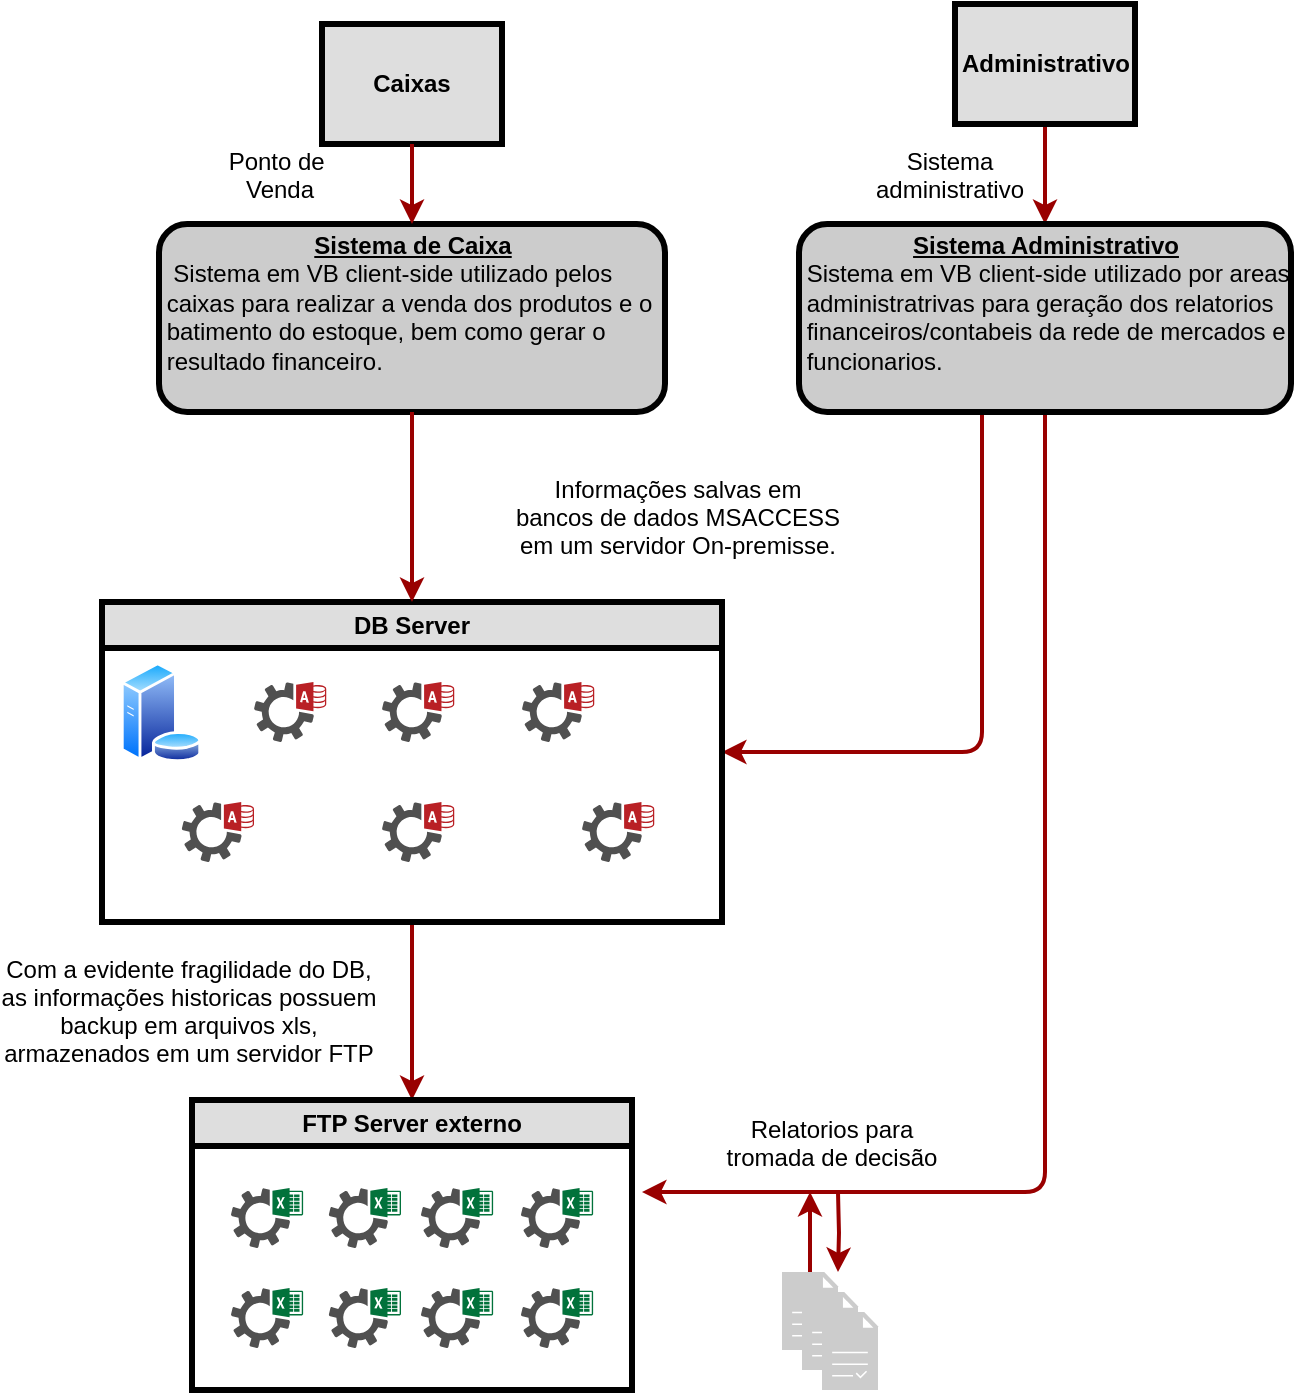 <mxfile version="22.0.0" type="device" pages="10">
  <diagram name="C1" id="c7558073-3199-34d8-9f00-42111426c3f3">
    <mxGraphModel dx="2058" dy="820" grid="1" gridSize="10" guides="1" tooltips="1" connect="1" arrows="1" fold="1" page="1" pageScale="1" pageWidth="826" pageHeight="1169" background="none" math="0" shadow="0">
      <root>
        <mxCell id="0" />
        <mxCell id="1" parent="0" />
        <mxCell id="2" value="&lt;p style=&quot;margin: 4px 0px 0px; text-decoration: underline;&quot;&gt;Sistema de Caixa&lt;/p&gt;&lt;p style=&quot;margin: 0px; margin-left: 8px;&quot;&gt;&lt;/p&gt;&lt;div style=&quot;text-align: left;&quot;&gt;&lt;span style=&quot;background-color: initial; font-weight: normal;&quot;&gt;&amp;nbsp; Sistema em VB&amp;nbsp;&lt;/span&gt;&lt;span style=&quot;background-color: initial; font-weight: normal;&quot;&gt;client-side utilizado pelos&amp;nbsp;&lt;br&gt;&amp;nbsp;caixas para realizar a venda dos produtos e o&lt;br&gt;&amp;nbsp;batimento do estoque, bem como gerar o&amp;nbsp;&lt;br&gt;&amp;nbsp;resultado financeiro.&lt;/span&gt;&lt;/div&gt;&lt;p&gt;&lt;/p&gt;" style="verticalAlign=middle;align=center;overflow=fill;fontSize=12;fontFamily=Helvetica;html=1;rounded=1;fontStyle=1;strokeWidth=3;fillColor=#CCCCCC;fontColor=#000000;" parent="1" vertex="1">
          <mxGeometry x="138.5" y="236" width="253" height="94" as="geometry" />
        </mxCell>
        <mxCell id="3" value="Caixas" style="whiteSpace=wrap;align=center;verticalAlign=middle;fontStyle=1;strokeWidth=3;fillColor=#dedede;fontColor=#000000;" parent="1" vertex="1">
          <mxGeometry x="220" y="136" width="90" height="60" as="geometry" />
        </mxCell>
        <mxCell id="-bsfEffl4w_dIJZhILoE-94" value="" style="edgeStyle=orthogonalEdgeStyle;rounded=1;orthogonalLoop=1;jettySize=auto;html=1;fontFamily=Helvetica;fontSize=12;fontColor=default;strokeColor=#990000;strokeWidth=2;" parent="1" source="12" target="-bsfEffl4w_dIJZhILoE-93" edge="1">
          <mxGeometry relative="1" as="geometry" />
        </mxCell>
        <mxCell id="12" value="Administrativo" style="whiteSpace=wrap;align=center;verticalAlign=middle;fontStyle=1;strokeWidth=3;fillColor=#dedede;fontColor=#000000;" parent="1" vertex="1">
          <mxGeometry x="536.5" y="126.0" width="90" height="60" as="geometry" />
        </mxCell>
        <mxCell id="36" value="" style="edgeStyle=none;noEdgeStyle=1;strokeColor=#990000;strokeWidth=2" parent="1" source="3" target="2" edge="1">
          <mxGeometry width="100" height="100" relative="1" as="geometry">
            <mxPoint x="-37" y="250" as="sourcePoint" />
            <mxPoint x="63" y="150" as="targetPoint" />
          </mxGeometry>
        </mxCell>
        <mxCell id="53" value="Ponto de &#xa;Venda" style="text;spacingTop=-5;align=center" parent="1" vertex="1">
          <mxGeometry x="184" y="196" width="30" height="20" as="geometry" />
        </mxCell>
        <mxCell id="ADwND7capkCZ8XPrsNvd-103" value="Sistema&#xa;administrativo" style="text;spacingTop=-5;align=center" parent="1" vertex="1">
          <mxGeometry x="519" y="196" width="30" height="20" as="geometry" />
        </mxCell>
        <mxCell id="-bsfEffl4w_dIJZhILoE-125" style="edgeStyle=orthogonalEdgeStyle;shape=connector;rounded=1;orthogonalLoop=1;jettySize=auto;html=1;labelBackgroundColor=default;strokeColor=#990000;strokeWidth=2;align=center;verticalAlign=middle;fontFamily=Helvetica;fontSize=12;fontColor=#000000;endArrow=classic;" parent="1" source="-bsfEffl4w_dIJZhILoE-93" edge="1">
          <mxGeometry relative="1" as="geometry">
            <mxPoint x="420" y="500" as="targetPoint" />
            <Array as="points">
              <mxPoint x="550" y="500" />
            </Array>
          </mxGeometry>
        </mxCell>
        <mxCell id="-bsfEffl4w_dIJZhILoE-147" style="edgeStyle=orthogonalEdgeStyle;shape=connector;rounded=1;orthogonalLoop=1;jettySize=auto;html=1;labelBackgroundColor=default;strokeColor=#990000;strokeWidth=2;align=center;verticalAlign=middle;fontFamily=Helvetica;fontSize=12;fontColor=#000000;endArrow=classic;" parent="1" source="-bsfEffl4w_dIJZhILoE-93" edge="1">
          <mxGeometry relative="1" as="geometry">
            <mxPoint x="380" y="720" as="targetPoint" />
            <Array as="points">
              <mxPoint x="582" y="720" />
              <mxPoint x="380" y="720" />
            </Array>
          </mxGeometry>
        </mxCell>
        <mxCell id="-bsfEffl4w_dIJZhILoE-93" value="&lt;p style=&quot;margin: 4px 0px 0px; text-decoration: underline;&quot;&gt;Sistema Administrativo&lt;/p&gt;&lt;p style=&quot;margin: 0px; margin-left: 8px;&quot;&gt;&lt;/p&gt;&lt;div style=&quot;text-align: left;&quot;&gt;&lt;span style=&quot;background-color: initial; font-weight: normal;&quot;&gt;&amp;nbsp;Sistema em VB&amp;nbsp;&lt;/span&gt;&lt;span style=&quot;background-color: initial; font-weight: normal;&quot;&gt;client-side utilizado por areas&lt;br&gt;&amp;nbsp;administratrivas para geração dos relatorios&amp;nbsp;&lt;br&gt;&amp;nbsp;financeiros/contabeis da rede de mercados e&lt;br&gt;&amp;nbsp;funcionarios.&lt;/span&gt;&lt;/div&gt;&lt;p&gt;&lt;/p&gt;" style="verticalAlign=middle;align=center;overflow=fill;fontSize=12;fontFamily=Helvetica;html=1;rounded=1;fontStyle=1;strokeWidth=3;fillColor=#CCCCCC;fontColor=#000000;" parent="1" vertex="1">
          <mxGeometry x="458.5" y="236" width="246" height="94" as="geometry" />
        </mxCell>
        <mxCell id="-bsfEffl4w_dIJZhILoE-150" style="edgeStyle=orthogonalEdgeStyle;shape=connector;rounded=1;orthogonalLoop=1;jettySize=auto;html=1;labelBackgroundColor=default;strokeColor=#990000;strokeWidth=2;align=center;verticalAlign=middle;fontFamily=Helvetica;fontSize=12;fontColor=#000000;endArrow=classic;" parent="1" source="-bsfEffl4w_dIJZhILoE-109" edge="1">
          <mxGeometry relative="1" as="geometry">
            <mxPoint x="464" y="720" as="targetPoint" />
          </mxGeometry>
        </mxCell>
        <mxCell id="-bsfEffl4w_dIJZhILoE-109" value="" style="sketch=0;pointerEvents=1;shadow=0;dashed=0;html=1;strokeColor=none;fillColor=#CCCCCC;labelPosition=center;verticalLabelPosition=bottom;verticalAlign=top;align=center;outlineConnect=0;shape=mxgraph.veeam2.report;strokeWidth=3;fontFamily=Helvetica;fontSize=12;fontColor=#000000;" parent="1" vertex="1">
          <mxGeometry x="450" y="760" width="28.0" height="39" as="geometry" />
        </mxCell>
        <mxCell id="-bsfEffl4w_dIJZhILoE-146" value="" style="edgeStyle=orthogonalEdgeStyle;shape=connector;rounded=1;orthogonalLoop=1;jettySize=auto;html=1;labelBackgroundColor=default;strokeColor=#990000;strokeWidth=2;align=center;verticalAlign=middle;fontFamily=Helvetica;fontSize=12;fontColor=#000000;endArrow=classic;" parent="1" source="-bsfEffl4w_dIJZhILoE-123" target="-bsfEffl4w_dIJZhILoE-128" edge="1">
          <mxGeometry relative="1" as="geometry" />
        </mxCell>
        <mxCell id="-bsfEffl4w_dIJZhILoE-123" value="DB Server" style="swimlane;whiteSpace=wrap;html=1;strokeColor=default;strokeWidth=3;align=center;verticalAlign=middle;fontFamily=Helvetica;fontSize=12;fontColor=#000000;fillColor=#dedede;" parent="1" vertex="1">
          <mxGeometry x="110" y="425" width="310" height="160" as="geometry" />
        </mxCell>
        <mxCell id="-bsfEffl4w_dIJZhILoE-121" value="" style="image;aspect=fixed;perimeter=ellipsePerimeter;html=1;align=center;shadow=0;dashed=0;spacingTop=3;image=img/lib/active_directory/database_server.svg;strokeColor=default;strokeWidth=3;verticalAlign=middle;fontFamily=Helvetica;fontSize=12;fontColor=#000000;fillColor=#dedede;" parent="-bsfEffl4w_dIJZhILoE-123" vertex="1">
          <mxGeometry x="9" y="30" width="41" height="50" as="geometry" />
        </mxCell>
        <mxCell id="-bsfEffl4w_dIJZhILoE-111" value="db_vendas" style="sketch=0;pointerEvents=1;shadow=0;dashed=0;html=1;strokeColor=none;fillColor=#505050;labelPosition=center;verticalLabelPosition=bottom;verticalAlign=top;outlineConnect=0;align=center;shape=mxgraph.office.services.access_services;strokeWidth=3;fontFamily=Helvetica;fontSize=12;fontColor=#FFFFFF;" parent="-bsfEffl4w_dIJZhILoE-123" vertex="1">
          <mxGeometry x="76" y="40" width="36.12" height="30" as="geometry" />
        </mxCell>
        <mxCell id="-bsfEffl4w_dIJZhILoE-110" value="db_estoque" style="sketch=0;pointerEvents=1;shadow=0;dashed=0;html=1;strokeColor=none;fillColor=#505050;labelPosition=center;verticalLabelPosition=bottom;verticalAlign=top;outlineConnect=0;align=center;shape=mxgraph.office.services.access_services;strokeWidth=3;fontFamily=Helvetica;fontSize=12;fontColor=#FFFFFF;" parent="-bsfEffl4w_dIJZhILoE-123" vertex="1">
          <mxGeometry x="140" y="40" width="36.12" height="30" as="geometry" />
        </mxCell>
        <mxCell id="-bsfEffl4w_dIJZhILoE-112" value="db_produtos" style="sketch=0;pointerEvents=1;shadow=0;dashed=0;html=1;strokeColor=none;fillColor=#505050;labelPosition=center;verticalLabelPosition=bottom;verticalAlign=top;outlineConnect=0;align=center;shape=mxgraph.office.services.access_services;strokeWidth=3;fontFamily=Helvetica;fontSize=12;fontColor=#FFFFFF;" parent="-bsfEffl4w_dIJZhILoE-123" vertex="1">
          <mxGeometry x="210" y="40" width="36.12" height="30" as="geometry" />
        </mxCell>
        <mxCell id="-bsfEffl4w_dIJZhILoE-114" value="db_fornecedores" style="sketch=0;pointerEvents=1;shadow=0;dashed=0;html=1;strokeColor=none;fillColor=#505050;labelPosition=center;verticalLabelPosition=bottom;verticalAlign=top;outlineConnect=0;align=center;shape=mxgraph.office.services.access_services;strokeWidth=3;fontFamily=Helvetica;fontSize=12;fontColor=#FFFFFF;" parent="-bsfEffl4w_dIJZhILoE-123" vertex="1">
          <mxGeometry x="39.88" y="100" width="36.12" height="30" as="geometry" />
        </mxCell>
        <mxCell id="-bsfEffl4w_dIJZhILoE-113" value="db_funcionarios" style="sketch=0;pointerEvents=1;shadow=0;dashed=0;html=1;strokeColor=none;fillColor=#505050;labelPosition=center;verticalLabelPosition=bottom;verticalAlign=top;outlineConnect=0;align=center;shape=mxgraph.office.services.access_services;strokeWidth=3;fontFamily=Helvetica;fontSize=12;fontColor=#FFFFFF;" parent="-bsfEffl4w_dIJZhILoE-123" vertex="1">
          <mxGeometry x="140" y="100" width="36.12" height="30" as="geometry" />
        </mxCell>
        <mxCell id="-bsfEffl4w_dIJZhILoE-116" value="db_controlePonto" style="sketch=0;pointerEvents=1;shadow=0;dashed=0;html=1;strokeColor=none;fillColor=#505050;labelPosition=center;verticalLabelPosition=bottom;verticalAlign=top;outlineConnect=0;align=center;shape=mxgraph.office.services.access_services;strokeWidth=3;fontFamily=Helvetica;fontSize=12;fontColor=#FFFFFF;" parent="-bsfEffl4w_dIJZhILoE-123" vertex="1">
          <mxGeometry x="240" y="100" width="36.12" height="30" as="geometry" />
        </mxCell>
        <mxCell id="-bsfEffl4w_dIJZhILoE-128" value="FTP Server externo" style="swimlane;whiteSpace=wrap;html=1;strokeColor=default;strokeWidth=3;align=center;verticalAlign=middle;fontFamily=Helvetica;fontSize=12;fontColor=#000000;fillColor=#dedede;" parent="1" vertex="1">
          <mxGeometry x="155" y="674" width="220" height="145" as="geometry" />
        </mxCell>
        <mxCell id="-bsfEffl4w_dIJZhILoE-136" value="" style="sketch=0;pointerEvents=1;shadow=0;dashed=0;html=1;strokeColor=none;fillColor=#505050;labelPosition=center;verticalLabelPosition=bottom;verticalAlign=top;outlineConnect=0;align=center;shape=mxgraph.office.services.excel_services;strokeWidth=3;fontFamily=Helvetica;fontSize=12;fontColor=default;" parent="-bsfEffl4w_dIJZhILoE-128" vertex="1">
          <mxGeometry x="19.44" y="94" width="36.12" height="30" as="geometry" />
        </mxCell>
        <mxCell id="-bsfEffl4w_dIJZhILoE-137" value="" style="sketch=0;pointerEvents=1;shadow=0;dashed=0;html=1;strokeColor=none;fillColor=#505050;labelPosition=center;verticalLabelPosition=bottom;verticalAlign=top;outlineConnect=0;align=center;shape=mxgraph.office.services.excel_services;strokeWidth=3;fontFamily=Helvetica;fontSize=12;fontColor=default;" parent="-bsfEffl4w_dIJZhILoE-128" vertex="1">
          <mxGeometry x="19.44" y="44" width="36.12" height="30" as="geometry" />
        </mxCell>
        <mxCell id="-bsfEffl4w_dIJZhILoE-138" value="" style="sketch=0;pointerEvents=1;shadow=0;dashed=0;html=1;strokeColor=none;fillColor=#505050;labelPosition=center;verticalLabelPosition=bottom;verticalAlign=top;outlineConnect=0;align=center;shape=mxgraph.office.services.excel_services;strokeWidth=3;fontFamily=Helvetica;fontSize=12;fontColor=default;" parent="-bsfEffl4w_dIJZhILoE-128" vertex="1">
          <mxGeometry x="68.38" y="44" width="36.12" height="30" as="geometry" />
        </mxCell>
        <mxCell id="-bsfEffl4w_dIJZhILoE-139" value="" style="sketch=0;pointerEvents=1;shadow=0;dashed=0;html=1;strokeColor=none;fillColor=#505050;labelPosition=center;verticalLabelPosition=bottom;verticalAlign=top;outlineConnect=0;align=center;shape=mxgraph.office.services.excel_services;strokeWidth=3;fontFamily=Helvetica;fontSize=12;fontColor=default;" parent="-bsfEffl4w_dIJZhILoE-128" vertex="1">
          <mxGeometry x="68.38" y="94" width="36.12" height="30" as="geometry" />
        </mxCell>
        <mxCell id="-bsfEffl4w_dIJZhILoE-140" value="" style="sketch=0;pointerEvents=1;shadow=0;dashed=0;html=1;strokeColor=none;fillColor=#505050;labelPosition=center;verticalLabelPosition=bottom;verticalAlign=top;outlineConnect=0;align=center;shape=mxgraph.office.services.excel_services;strokeWidth=3;fontFamily=Helvetica;fontSize=12;fontColor=default;" parent="-bsfEffl4w_dIJZhILoE-128" vertex="1">
          <mxGeometry x="114.44" y="44" width="36.12" height="30" as="geometry" />
        </mxCell>
        <mxCell id="-bsfEffl4w_dIJZhILoE-141" value="" style="sketch=0;pointerEvents=1;shadow=0;dashed=0;html=1;strokeColor=none;fillColor=#505050;labelPosition=center;verticalLabelPosition=bottom;verticalAlign=top;outlineConnect=0;align=center;shape=mxgraph.office.services.excel_services;strokeWidth=3;fontFamily=Helvetica;fontSize=12;fontColor=default;" parent="-bsfEffl4w_dIJZhILoE-128" vertex="1">
          <mxGeometry x="114.44" y="94" width="36.12" height="30" as="geometry" />
        </mxCell>
        <mxCell id="-bsfEffl4w_dIJZhILoE-142" value="" style="sketch=0;pointerEvents=1;shadow=0;dashed=0;html=1;strokeColor=none;fillColor=#505050;labelPosition=center;verticalLabelPosition=bottom;verticalAlign=top;outlineConnect=0;align=center;shape=mxgraph.office.services.excel_services;strokeWidth=3;fontFamily=Helvetica;fontSize=12;fontColor=default;" parent="-bsfEffl4w_dIJZhILoE-128" vertex="1">
          <mxGeometry x="164.44" y="44" width="36.12" height="30" as="geometry" />
        </mxCell>
        <mxCell id="-bsfEffl4w_dIJZhILoE-143" value="" style="sketch=0;pointerEvents=1;shadow=0;dashed=0;html=1;strokeColor=none;fillColor=#505050;labelPosition=center;verticalLabelPosition=bottom;verticalAlign=top;outlineConnect=0;align=center;shape=mxgraph.office.services.excel_services;strokeWidth=3;fontFamily=Helvetica;fontSize=12;fontColor=default;" parent="-bsfEffl4w_dIJZhILoE-128" vertex="1">
          <mxGeometry x="164.44" y="94" width="36.12" height="30" as="geometry" />
        </mxCell>
        <mxCell id="-bsfEffl4w_dIJZhILoE-145" style="edgeStyle=orthogonalEdgeStyle;shape=connector;rounded=1;orthogonalLoop=1;jettySize=auto;html=1;labelBackgroundColor=default;strokeColor=#990000;strokeWidth=2;align=center;verticalAlign=middle;fontFamily=Helvetica;fontSize=12;fontColor=#000000;endArrow=classic;entryX=0.5;entryY=0;entryDx=0;entryDy=0;" parent="1" source="2" target="-bsfEffl4w_dIJZhILoE-123" edge="1">
          <mxGeometry relative="1" as="geometry">
            <mxPoint x="260" y="422" as="targetPoint" />
            <Array as="points" />
          </mxGeometry>
        </mxCell>
        <mxCell id="-bsfEffl4w_dIJZhILoE-148" value="" style="sketch=0;pointerEvents=1;shadow=0;dashed=0;html=1;strokeColor=none;fillColor=#CCCCCC;labelPosition=center;verticalLabelPosition=bottom;verticalAlign=top;align=center;outlineConnect=0;shape=mxgraph.veeam2.report;strokeWidth=3;fontFamily=Helvetica;fontSize=12;fontColor=#000000;" parent="1" vertex="1">
          <mxGeometry x="460" y="770" width="28.0" height="39" as="geometry" />
        </mxCell>
        <mxCell id="-bsfEffl4w_dIJZhILoE-149" value="" style="sketch=0;pointerEvents=1;shadow=0;dashed=0;html=1;strokeColor=none;fillColor=#CCCCCC;labelPosition=center;verticalLabelPosition=bottom;verticalAlign=top;align=center;outlineConnect=0;shape=mxgraph.veeam2.report;strokeWidth=3;fontFamily=Helvetica;fontSize=12;fontColor=#000000;" parent="1" vertex="1">
          <mxGeometry x="470" y="780" width="28.0" height="39" as="geometry" />
        </mxCell>
        <mxCell id="-bsfEffl4w_dIJZhILoE-151" style="edgeStyle=orthogonalEdgeStyle;shape=connector;rounded=1;orthogonalLoop=1;jettySize=auto;html=1;labelBackgroundColor=default;strokeColor=#990000;strokeWidth=2;align=center;verticalAlign=middle;fontFamily=Helvetica;fontSize=12;fontColor=#000000;endArrow=classic;" parent="1" edge="1">
          <mxGeometry relative="1" as="geometry">
            <mxPoint x="478" y="760" as="targetPoint" />
            <mxPoint x="478" y="720" as="sourcePoint" />
          </mxGeometry>
        </mxCell>
        <mxCell id="-bsfEffl4w_dIJZhILoE-152" value="Relatorios para &#xa;tromada de decisão" style="text;spacingTop=-5;align=center" parent="1" vertex="1">
          <mxGeometry x="460" y="680" width="30" height="20" as="geometry" />
        </mxCell>
        <mxCell id="-bsfEffl4w_dIJZhILoE-153" value="Informações salvas em &#xa;bancos de dados MSACCESS &#xa;em um servidor On-premisse." style="text;spacingTop=-5;align=center" parent="1" vertex="1">
          <mxGeometry x="383" y="360" width="30" height="20" as="geometry" />
        </mxCell>
        <mxCell id="-bsfEffl4w_dIJZhILoE-154" value="Com a evidente fragilidade do DB,&#xa;as informações historicas possuem&#xa;backup em arquivos xls,&#xa;armazenados em um servidor FTP" style="text;spacingTop=-5;align=center" parent="1" vertex="1">
          <mxGeometry x="138.5" y="600" width="30" height="20" as="geometry" />
        </mxCell>
      </root>
    </mxGraphModel>
  </diagram>
  <diagram id="8tdypmSghketekpyqVxW" name="C2">
    <mxGraphModel dx="2058" dy="820" grid="1" gridSize="10" guides="1" tooltips="1" connect="1" arrows="1" fold="1" page="1" pageScale="1" pageWidth="1920" pageHeight="1200" math="0" shadow="0">
      <root>
        <mxCell id="0" />
        <mxCell id="1" parent="0" />
      </root>
    </mxGraphModel>
  </diagram>
  <diagram id="WRGtWvygpWpNM635WI0P" name="Página-3">
    <mxGraphModel dx="2058" dy="820" grid="1" gridSize="10" guides="1" tooltips="1" connect="1" arrows="1" fold="1" page="1" pageScale="1" pageWidth="1920" pageHeight="1200" math="0" shadow="0">
      <root>
        <mxCell id="0" />
        <mxCell id="1" parent="0" />
        <mxCell id="MazoTQcRl9QQ0HbMrbi_-1" value="Legend" style="shape=table;startSize=30;container=1;collapsible=0;childLayout=tableLayout;fontSize=16;align=left;verticalAlign=top;fillColor=none;strokeColor=none;fontColor=#4D4D4D;fontStyle=1;spacingLeft=6;spacing=0;resizable=0;shadow=1;strokeWidth=3;fontFamily=Helvetica;" parent="1" vertex="1">
          <mxGeometry x="300" y="90" width="180" height="210" as="geometry" />
        </mxCell>
        <mxCell id="MazoTQcRl9QQ0HbMrbi_-2" value="" style="shape=tableRow;horizontal=0;startSize=0;swimlaneHead=0;swimlaneBody=0;strokeColor=inherit;top=0;left=0;bottom=0;right=0;collapsible=0;dropTarget=0;fillColor=none;points=[[0,0.5],[1,0.5]];portConstraint=eastwest;fontSize=12;shadow=1;strokeWidth=3;align=center;verticalAlign=middle;fontFamily=Helvetica;fontColor=default;" parent="MazoTQcRl9QQ0HbMrbi_-1" vertex="1">
          <mxGeometry y="30" width="180" height="30" as="geometry" />
        </mxCell>
        <mxCell id="MazoTQcRl9QQ0HbMrbi_-3" value="Person" style="shape=partialRectangle;html=1;whiteSpace=wrap;connectable=0;strokeColor=inherit;overflow=hidden;fillColor=#1E4074;top=0;left=0;bottom=0;right=0;pointerEvents=1;fontSize=12;align=left;fontColor=#FFFFFF;gradientColor=none;spacingLeft=10;spacingRight=4;shadow=1;strokeWidth=3;verticalAlign=middle;fontFamily=Helvetica;" parent="MazoTQcRl9QQ0HbMrbi_-2" vertex="1">
          <mxGeometry width="180" height="30" as="geometry">
            <mxRectangle width="180" height="30" as="alternateBounds" />
          </mxGeometry>
        </mxCell>
        <mxCell id="MazoTQcRl9QQ0HbMrbi_-4" value="" style="shape=tableRow;horizontal=0;startSize=0;swimlaneHead=0;swimlaneBody=0;strokeColor=inherit;top=0;left=0;bottom=0;right=0;collapsible=0;dropTarget=0;fillColor=none;points=[[0,0.5],[1,0.5]];portConstraint=eastwest;fontSize=12;shadow=1;strokeWidth=3;align=center;verticalAlign=middle;fontFamily=Helvetica;fontColor=default;" parent="MazoTQcRl9QQ0HbMrbi_-1" vertex="1">
          <mxGeometry y="60" width="180" height="30" as="geometry" />
        </mxCell>
        <mxCell id="MazoTQcRl9QQ0HbMrbi_-5" value="Software System" style="shape=partialRectangle;html=1;whiteSpace=wrap;connectable=0;strokeColor=inherit;overflow=hidden;fillColor=#3162AF;top=0;left=0;bottom=0;right=0;pointerEvents=1;fontSize=12;align=left;fontColor=#FFFFFF;gradientColor=none;spacingLeft=10;spacingRight=4;shadow=1;strokeWidth=3;verticalAlign=middle;fontFamily=Helvetica;" parent="MazoTQcRl9QQ0HbMrbi_-4" vertex="1">
          <mxGeometry width="180" height="30" as="geometry">
            <mxRectangle width="180" height="30" as="alternateBounds" />
          </mxGeometry>
        </mxCell>
        <mxCell id="MazoTQcRl9QQ0HbMrbi_-6" value="" style="shape=tableRow;horizontal=0;startSize=0;swimlaneHead=0;swimlaneBody=0;strokeColor=inherit;top=0;left=0;bottom=0;right=0;collapsible=0;dropTarget=0;fillColor=none;points=[[0,0.5],[1,0.5]];portConstraint=eastwest;fontSize=12;shadow=1;strokeWidth=3;align=center;verticalAlign=middle;fontFamily=Helvetica;fontColor=default;" parent="MazoTQcRl9QQ0HbMrbi_-1" vertex="1">
          <mxGeometry y="90" width="180" height="30" as="geometry" />
        </mxCell>
        <mxCell id="MazoTQcRl9QQ0HbMrbi_-7" value="Container" style="shape=partialRectangle;html=1;whiteSpace=wrap;connectable=0;strokeColor=inherit;overflow=hidden;fillColor=#52a2d8;top=0;left=0;bottom=0;right=0;pointerEvents=1;fontSize=12;align=left;fontColor=#FFFFFF;gradientColor=none;spacingLeft=10;spacingRight=4;shadow=1;strokeWidth=3;verticalAlign=middle;fontFamily=Helvetica;" parent="MazoTQcRl9QQ0HbMrbi_-6" vertex="1">
          <mxGeometry width="180" height="30" as="geometry">
            <mxRectangle width="180" height="30" as="alternateBounds" />
          </mxGeometry>
        </mxCell>
        <mxCell id="MazoTQcRl9QQ0HbMrbi_-8" value="" style="shape=tableRow;horizontal=0;startSize=0;swimlaneHead=0;swimlaneBody=0;strokeColor=inherit;top=0;left=0;bottom=0;right=0;collapsible=0;dropTarget=0;fillColor=none;points=[[0,0.5],[1,0.5]];portConstraint=eastwest;fontSize=12;shadow=1;strokeWidth=3;align=center;verticalAlign=middle;fontFamily=Helvetica;fontColor=default;" parent="MazoTQcRl9QQ0HbMrbi_-1" vertex="1">
          <mxGeometry y="120" width="180" height="30" as="geometry" />
        </mxCell>
        <mxCell id="MazoTQcRl9QQ0HbMrbi_-9" value="Component" style="shape=partialRectangle;html=1;whiteSpace=wrap;connectable=0;strokeColor=inherit;overflow=hidden;fillColor=#7dbef2;top=0;left=0;bottom=0;right=0;pointerEvents=1;fontSize=12;align=left;fontColor=#FFFFFF;gradientColor=none;spacingLeft=10;spacingRight=4;shadow=1;strokeWidth=3;verticalAlign=middle;fontFamily=Helvetica;" parent="MazoTQcRl9QQ0HbMrbi_-8" vertex="1">
          <mxGeometry width="180" height="30" as="geometry">
            <mxRectangle width="180" height="30" as="alternateBounds" />
          </mxGeometry>
        </mxCell>
        <mxCell id="MazoTQcRl9QQ0HbMrbi_-10" value="" style="shape=tableRow;horizontal=0;startSize=0;swimlaneHead=0;swimlaneBody=0;strokeColor=inherit;top=0;left=0;bottom=0;right=0;collapsible=0;dropTarget=0;fillColor=none;points=[[0,0.5],[1,0.5]];portConstraint=eastwest;fontSize=12;shadow=1;strokeWidth=3;align=center;verticalAlign=middle;fontFamily=Helvetica;fontColor=default;" parent="MazoTQcRl9QQ0HbMrbi_-1" vertex="1">
          <mxGeometry y="150" width="180" height="30" as="geometry" />
        </mxCell>
        <mxCell id="MazoTQcRl9QQ0HbMrbi_-11" value="External Person" style="shape=partialRectangle;html=1;whiteSpace=wrap;connectable=0;strokeColor=inherit;overflow=hidden;fillColor=#6b6477;top=0;left=0;bottom=0;right=0;pointerEvents=1;fontSize=12;align=left;fontColor=#FFFFFF;gradientColor=none;spacingLeft=10;spacingRight=4;shadow=1;strokeWidth=3;verticalAlign=middle;fontFamily=Helvetica;" parent="MazoTQcRl9QQ0HbMrbi_-10" vertex="1">
          <mxGeometry width="180" height="30" as="geometry">
            <mxRectangle width="180" height="30" as="alternateBounds" />
          </mxGeometry>
        </mxCell>
        <mxCell id="MazoTQcRl9QQ0HbMrbi_-12" value="" style="shape=tableRow;horizontal=0;startSize=0;swimlaneHead=0;swimlaneBody=0;strokeColor=inherit;top=0;left=0;bottom=0;right=0;collapsible=0;dropTarget=0;fillColor=none;points=[[0,0.5],[1,0.5]];portConstraint=eastwest;fontSize=12;shadow=1;strokeWidth=3;align=center;verticalAlign=middle;fontFamily=Helvetica;fontColor=default;" parent="MazoTQcRl9QQ0HbMrbi_-1" vertex="1">
          <mxGeometry y="180" width="180" height="30" as="geometry" />
        </mxCell>
        <mxCell id="MazoTQcRl9QQ0HbMrbi_-13" value="External Software System" style="shape=partialRectangle;html=1;whiteSpace=wrap;connectable=0;strokeColor=inherit;overflow=hidden;fillColor=#8b8496;top=0;left=0;bottom=0;right=0;pointerEvents=1;fontSize=12;align=left;fontColor=#FFFFFF;gradientColor=none;spacingLeft=10;spacingRight=4;shadow=1;strokeWidth=3;verticalAlign=middle;fontFamily=Helvetica;" parent="MazoTQcRl9QQ0HbMrbi_-12" vertex="1">
          <mxGeometry width="180" height="30" as="geometry">
            <mxRectangle width="180" height="30" as="alternateBounds" />
          </mxGeometry>
        </mxCell>
      </root>
    </mxGraphModel>
  </diagram>
  <diagram id="S8ez7d8tZWes7SwAYwaS" name="Página-4">
    <mxGraphModel dx="2058" dy="820" grid="1" gridSize="10" guides="1" tooltips="1" connect="1" arrows="1" fold="1" page="1" pageScale="1" pageWidth="1920" pageHeight="1200" math="0" shadow="0">
      <root>
        <mxCell id="0" />
        <mxCell id="1" parent="0" />
        <mxCell id="BhnZJ_ePTmP7dI6w-tZs-5" value="" style="edgeStyle=orthogonalEdgeStyle;shape=connector;rounded=1;orthogonalLoop=1;jettySize=auto;html=1;labelBackgroundColor=default;strokeColor=#990000;strokeWidth=2;align=center;verticalAlign=middle;fontFamily=Helvetica;fontSize=12;fontColor=#000000;endArrow=classic;" parent="1" source="BhnZJ_ePTmP7dI6w-tZs-1" target="BhnZJ_ePTmP7dI6w-tZs-4" edge="1">
          <mxGeometry relative="1" as="geometry" />
        </mxCell>
        <mxCell id="BhnZJ_ePTmP7dI6w-tZs-1" value="API Gateway" style="sketch=0;points=[[0,0,0],[0.25,0,0],[0.5,0,0],[0.75,0,0],[1,0,0],[0,1,0],[0.25,1,0],[0.5,1,0],[0.75,1,0],[1,1,0],[0,0.25,0],[0,0.5,0],[0,0.75,0],[1,0.25,0],[1,0.5,0],[1,0.75,0]];outlineConnect=0;fontColor=#232F3E;fillColor=#8C4FFF;strokeColor=#ffffff;dashed=0;verticalLabelPosition=bottom;verticalAlign=top;align=center;html=1;fontSize=12;fontStyle=0;aspect=fixed;shape=mxgraph.aws4.resourceIcon;resIcon=mxgraph.aws4.api_gateway;strokeWidth=3;fontFamily=Helvetica;" parent="1" vertex="1">
          <mxGeometry x="460" y="290" width="78" height="78" as="geometry" />
        </mxCell>
        <mxCell id="BhnZJ_ePTmP7dI6w-tZs-3" value="" style="edgeStyle=orthogonalEdgeStyle;shape=connector;rounded=1;orthogonalLoop=1;jettySize=auto;html=1;labelBackgroundColor=default;strokeColor=#990000;strokeWidth=2;align=center;verticalAlign=middle;fontFamily=Helvetica;fontSize=12;fontColor=#000000;endArrow=classic;" parent="1" source="BhnZJ_ePTmP7dI6w-tZs-2" target="BhnZJ_ePTmP7dI6w-tZs-1" edge="1">
          <mxGeometry relative="1" as="geometry" />
        </mxCell>
        <mxCell id="BhnZJ_ePTmP7dI6w-tZs-2" value="" style="outlineConnect=0;dashed=0;verticalLabelPosition=bottom;verticalAlign=top;align=center;html=1;shape=mxgraph.aws3.cloudfront;fillColor=#F58536;gradientColor=none;strokeColor=default;strokeWidth=3;fontFamily=Helvetica;fontSize=12;fontColor=#000000;" parent="1" vertex="1">
          <mxGeometry x="461.5" y="120" width="76.5" height="93" as="geometry" />
        </mxCell>
        <mxCell id="BhnZJ_ePTmP7dI6w-tZs-4" value="EKS" style="sketch=0;points=[[0,0,0],[0.25,0,0],[0.5,0,0],[0.75,0,0],[1,0,0],[0,1,0],[0.25,1,0],[0.5,1,0],[0.75,1,0],[1,1,0],[0,0.25,0],[0,0.5,0],[0,0.75,0],[1,0.25,0],[1,0.5,0],[1,0.75,0]];outlineConnect=0;fontColor=#232F3E;fillColor=#ED7100;strokeColor=#ffffff;dashed=0;verticalLabelPosition=bottom;verticalAlign=top;align=center;html=1;fontSize=12;fontStyle=0;aspect=fixed;shape=mxgraph.aws4.resourceIcon;resIcon=mxgraph.aws4.eks;strokeWidth=3;fontFamily=Helvetica;" parent="1" vertex="1">
          <mxGeometry x="460.75" y="440" width="78" height="78" as="geometry" />
        </mxCell>
      </root>
    </mxGraphModel>
  </diagram>
  <diagram id="BAZm8VmtFiEnA4povyy8" name="Página-5">
    <mxGraphModel dx="2058" dy="820" grid="1" gridSize="10" guides="1" tooltips="1" connect="1" arrows="1" fold="1" page="1" pageScale="1" pageWidth="1920" pageHeight="1200" math="0" shadow="0">
      <root>
        <mxCell id="0" />
        <mxCell id="1" parent="0" />
        <mxCell id="jJjUbrqWAHrJf7L8L6BN-11" value="AWS Cloud" style="sketch=0;outlineConnect=0;gradientColor=none;html=1;whiteSpace=wrap;fontSize=12;fontStyle=0;shape=mxgraph.aws4.group;grIcon=mxgraph.aws4.group_aws_cloud;strokeColor=#AAB7B8;fillColor=none;verticalAlign=top;align=left;spacingLeft=30;fontColor=#AAB7B8;dashed=0;strokeWidth=3;fontFamily=Helvetica;movable=0;resizable=0;rotatable=0;deletable=0;editable=0;locked=1;connectable=0;" parent="1" vertex="1">
          <mxGeometry x="180" y="410" width="900" height="450" as="geometry" />
        </mxCell>
        <mxCell id="jJjUbrqWAHrJf7L8L6BN-9" value="" style="sketch=0;pointerEvents=1;shadow=0;dashed=0;html=1;strokeColor=none;fillColor=#505050;labelPosition=center;verticalLabelPosition=bottom;verticalAlign=top;outlineConnect=0;align=center;shape=mxgraph.office.devices.workstation_pc;strokeWidth=3;fontFamily=Helvetica;fontSize=12;fontColor=#000000;" parent="1" vertex="1">
          <mxGeometry x="80" y="531" width="53" height="59" as="geometry" />
        </mxCell>
        <mxCell id="jJjUbrqWAHrJf7L8L6BN-8" value="" style="outlineConnect=0;dashed=0;verticalLabelPosition=bottom;verticalAlign=top;align=center;html=1;shape=mxgraph.aws3.user;fillColor=#D2D3D3;gradientColor=none;strokeColor=default;strokeWidth=3;fontFamily=Helvetica;fontSize=12;fontColor=#000000;" parent="1" vertex="1">
          <mxGeometry x="88" y="580" width="45" height="63" as="geometry" />
        </mxCell>
        <mxCell id="KJepV9fWjI4hZ61JTMbL-19" value="" style="edgeStyle=orthogonalEdgeStyle;shape=connector;rounded=0;orthogonalLoop=1;jettySize=auto;html=1;labelBackgroundColor=default;strokeColor=#006EAF;strokeWidth=2;align=center;verticalAlign=middle;fontFamily=Helvetica;fontSize=12;fontColor=#ffffff;endArrow=classic;fillColor=#1ba1e2;" parent="1" target="KJepV9fWjI4hZ61JTMbL-4" edge="1">
          <mxGeometry relative="1" as="geometry">
            <mxPoint x="258" y="550" as="sourcePoint" />
          </mxGeometry>
        </mxCell>
        <mxCell id="KJepV9fWjI4hZ61JTMbL-27" value="" style="edgeStyle=orthogonalEdgeStyle;shape=connector;rounded=0;orthogonalLoop=1;jettySize=auto;html=1;labelBackgroundColor=default;strokeColor=#006EAF;strokeWidth=2;align=center;verticalAlign=middle;fontFamily=Helvetica;fontSize=12;fontColor=#ffffff;endArrow=classic;fillColor=#1ba1e2;" parent="1" source="jJjUbrqWAHrJf7L8L6BN-10" target="KJepV9fWjI4hZ61JTMbL-5" edge="1">
          <mxGeometry relative="1" as="geometry" />
        </mxCell>
        <mxCell id="jJjUbrqWAHrJf7L8L6BN-10" value="Route 53&lt;br&gt;" style="sketch=0;points=[[0,0,0],[0.25,0,0],[0.5,0,0],[0.75,0,0],[1,0,0],[0,1,0],[0.25,1,0],[0.5,1,0],[0.75,1,0],[1,1,0],[0,0.25,0],[0,0.5,0],[0,0.75,0],[1,0.25,0],[1,0.5,0],[1,0.75,0]];outlineConnect=0;fontColor=#ffffff;fillColor=#8C4FFF;strokeColor=#ffffff;dashed=0;verticalLabelPosition=bottom;verticalAlign=top;align=center;html=1;fontSize=12;fontStyle=0;aspect=fixed;shape=mxgraph.aws4.resourceIcon;resIcon=mxgraph.aws4.route_53;strokeWidth=3;fontFamily=Helvetica;" parent="1" vertex="1">
          <mxGeometry x="230" y="471" width="56" height="56" as="geometry" />
        </mxCell>
        <mxCell id="jJjUbrqWAHrJf7L8L6BN-14" value="" style="rounded=1;arcSize=0;strokeColor=none;fillColor=#DBDBDB;gradientColor=none;strokeWidth=3;align=center;verticalAlign=middle;fontFamily=Helvetica;fontSize=12;fontColor=#000000;opacity=60;" parent="1" vertex="1">
          <mxGeometry x="355.17" y="604" width="190" height="250" as="geometry" />
        </mxCell>
        <mxCell id="KJepV9fWjI4hZ61JTMbL-1" value="" style="rounded=1;arcSize=0;strokeColor=none;fillColor=#DBDBDB;gradientColor=none;strokeWidth=3;align=center;verticalAlign=middle;fontFamily=Helvetica;fontSize=12;fontColor=#000000;opacity=60;" parent="1" vertex="1">
          <mxGeometry x="560.92" y="604" width="299.83" height="250" as="geometry" />
        </mxCell>
        <mxCell id="KJepV9fWjI4hZ61JTMbL-2" value="" style="rounded=1;arcSize=0;strokeColor=none;fillColor=#DBDBDB;gradientColor=none;strokeWidth=3;align=center;verticalAlign=middle;fontFamily=Helvetica;fontSize=12;fontColor=#000000;opacity=60;" parent="1" vertex="1">
          <mxGeometry x="880" y="604" width="190" height="250" as="geometry" />
        </mxCell>
        <mxCell id="KJepV9fWjI4hZ61JTMbL-16" style="edgeStyle=orthogonalEdgeStyle;shape=connector;rounded=0;orthogonalLoop=1;jettySize=auto;html=1;labelBackgroundColor=default;strokeColor=#006EAF;strokeWidth=2;align=center;verticalAlign=middle;fontFamily=Helvetica;fontSize=12;fontColor=#ffffff;endArrow=classic;fillColor=#1ba1e2;" parent="1" target="KJepV9fWjI4hZ61JTMbL-15" edge="1">
          <mxGeometry relative="1" as="geometry">
            <mxPoint x="260" y="700" as="sourcePoint" />
            <Array as="points">
              <mxPoint x="260" y="740" />
            </Array>
          </mxGeometry>
        </mxCell>
        <mxCell id="KJepV9fWjI4hZ61JTMbL-4" value="&lt;font color=&quot;#ffffff&quot;&gt;Cloudfront&lt;/font&gt;" style="sketch=0;points=[[0,0,0],[0.25,0,0],[0.5,0,0],[0.75,0,0],[1,0,0],[0,1,0],[0.25,1,0],[0.5,1,0],[0.75,1,0],[1,1,0],[0,0.25,0],[0,0.5,0],[0,0.75,0],[1,0.25,0],[1,0.5,0],[1,0.75,0]];outlineConnect=0;fontColor=#232F3E;fillColor=#8C4FFF;strokeColor=#ffffff;dashed=0;verticalLabelPosition=bottom;verticalAlign=top;align=center;html=1;fontSize=12;fontStyle=0;aspect=fixed;shape=mxgraph.aws4.resourceIcon;resIcon=mxgraph.aws4.cloudfront;strokeWidth=3;fontFamily=Helvetica;" parent="1" vertex="1">
          <mxGeometry x="230" y="617" width="56" height="56" as="geometry" />
        </mxCell>
        <mxCell id="KJepV9fWjI4hZ61JTMbL-28" value="" style="edgeStyle=orthogonalEdgeStyle;shape=connector;rounded=0;orthogonalLoop=1;jettySize=auto;html=1;labelBackgroundColor=default;strokeColor=#006EAF;strokeWidth=2;align=center;verticalAlign=middle;fontFamily=Helvetica;fontSize=12;fontColor=#ffffff;endArrow=classic;fillColor=#1ba1e2;" parent="1" source="KJepV9fWjI4hZ61JTMbL-5" target="KJepV9fWjI4hZ61JTMbL-26" edge="1">
          <mxGeometry relative="1" as="geometry" />
        </mxCell>
        <mxCell id="KJepV9fWjI4hZ61JTMbL-5" value="API Gateway" style="sketch=0;points=[[0,0,0],[0.25,0,0],[0.5,0,0],[0.75,0,0],[1,0,0],[0,1,0],[0.25,1,0],[0.5,1,0],[0.75,1,0],[1,1,0],[0,0.25,0],[0,0.5,0],[0,0.75,0],[1,0.25,0],[1,0.5,0],[1,0.75,0]];outlineConnect=0;fontColor=#ffffff;fillColor=#8C4FFF;strokeColor=#ffffff;dashed=0;verticalLabelPosition=bottom;verticalAlign=top;align=center;html=1;fontSize=12;fontStyle=0;aspect=fixed;shape=mxgraph.aws4.resourceIcon;resIcon=mxgraph.aws4.api_gateway;strokeWidth=3;fontFamily=Helvetica;" parent="1" vertex="1">
          <mxGeometry x="350" y="471" width="56" height="56" as="geometry" />
        </mxCell>
        <mxCell id="KJepV9fWjI4hZ61JTMbL-6" value="Interface" style="text;align=center;fontStyle=1;verticalAlign=middle;spacingLeft=3;spacingRight=3;strokeColor=none;rotatable=0;points=[[0,0.5],[1,0.5]];portConstraint=eastwest;html=1;fontSize=14;fontFamily=Helvetica;fontColor=#00374d;" parent="1" vertex="1">
          <mxGeometry x="410.17" y="602" width="80" height="26" as="geometry" />
        </mxCell>
        <mxCell id="KJepV9fWjI4hZ61JTMbL-8" value="Store Data" style="text;align=center;fontStyle=1;verticalAlign=middle;spacingLeft=3;spacingRight=3;strokeColor=none;rotatable=0;points=[[0,0.5],[1,0.5]];portConstraint=eastwest;html=1;fontSize=14;fontFamily=Helvetica;fontColor=#00374d;" parent="1" vertex="1">
          <mxGeometry x="940" y="602" width="80" height="26" as="geometry" />
        </mxCell>
        <mxCell id="KJepV9fWjI4hZ61JTMbL-11" style="edgeStyle=orthogonalEdgeStyle;shape=connector;rounded=0;orthogonalLoop=1;jettySize=auto;html=1;labelBackgroundColor=default;strokeColor=#006EAF;strokeWidth=2;align=center;verticalAlign=middle;fontFamily=Helvetica;fontSize=12;fontColor=#ffffff;endArrow=classic;fillColor=#1ba1e2;entryX=0;entryY=0.5;entryDx=0;entryDy=0;entryPerimeter=0;" parent="1" source="jJjUbrqWAHrJf7L8L6BN-9" target="jJjUbrqWAHrJf7L8L6BN-10" edge="1">
          <mxGeometry relative="1" as="geometry">
            <mxPoint x="160" y="470" as="targetPoint" />
            <Array as="points">
              <mxPoint x="107" y="500" />
              <mxPoint x="220" y="500" />
            </Array>
          </mxGeometry>
        </mxCell>
        <mxCell id="KJepV9fWjI4hZ61JTMbL-15" value="Amazon S3&lt;br&gt;(Front)" style="sketch=0;points=[[0,0,0],[0.25,0,0],[0.5,0,0],[0.75,0,0],[1,0,0],[0,1,0],[0.25,1,0],[0.5,1,0],[0.75,1,0],[1,1,0],[0,0.25,0],[0,0.5,0],[0,0.75,0],[1,0.25,0],[1,0.5,0],[1,0.75,0]];outlineConnect=0;fontColor=#ffffff;fillColor=#7AA116;strokeColor=#ffffff;dashed=0;verticalLabelPosition=bottom;verticalAlign=top;align=center;html=1;fontSize=12;fontStyle=0;aspect=fixed;shape=mxgraph.aws4.resourceIcon;resIcon=mxgraph.aws4.s3;strokeWidth=3;fontFamily=Helvetica;" parent="1" vertex="1">
          <mxGeometry x="414" y="697" width="56" height="56" as="geometry" />
        </mxCell>
        <mxCell id="KJepV9fWjI4hZ61JTMbL-33" value="" style="edgeStyle=orthogonalEdgeStyle;shape=connector;rounded=0;orthogonalLoop=1;jettySize=auto;html=1;labelBackgroundColor=default;strokeColor=#006EAF;strokeWidth=2;align=center;verticalAlign=middle;fontFamily=Helvetica;fontSize=12;fontColor=#ffffff;endArrow=classic;fillColor=#1ba1e2;" parent="1" source="KJepV9fWjI4hZ61JTMbL-22" target="KJepV9fWjI4hZ61JTMbL-32" edge="1">
          <mxGeometry relative="1" as="geometry" />
        </mxCell>
        <mxCell id="KJepV9fWjI4hZ61JTMbL-45" value="" style="edgeStyle=orthogonalEdgeStyle;shape=connector;rounded=0;orthogonalLoop=1;jettySize=auto;html=1;labelBackgroundColor=default;strokeColor=#006EAF;strokeWidth=2;align=center;verticalAlign=middle;fontFamily=Helvetica;fontSize=12;fontColor=#ffffff;endArrow=classic;fillColor=#1ba1e2;" parent="1" source="KJepV9fWjI4hZ61JTMbL-22" target="KJepV9fWjI4hZ61JTMbL-44" edge="1">
          <mxGeometry relative="1" as="geometry">
            <Array as="points">
              <mxPoint x="655.83" y="780" />
              <mxPoint x="655.83" y="780" />
            </Array>
          </mxGeometry>
        </mxCell>
        <mxCell id="KJepV9fWjI4hZ61JTMbL-22" value="SalesAPI&amp;nbsp;" style="sketch=0;html=1;dashed=0;whitespace=wrap;fillColor=#2875E2;strokeColor=#ffffff;points=[[0.005,0.63,0],[0.1,0.2,0],[0.9,0.2,0],[0.5,0,0],[0.995,0.63,0],[0.72,0.99,0],[0.5,1,0],[0.28,0.99,0]];verticalLabelPosition=bottom;align=center;verticalAlign=top;shape=mxgraph.kubernetes.icon;prIcon=api;strokeWidth=3;fontFamily=Helvetica;fontSize=12;fontColor=#ffffff;" parent="1" vertex="1">
          <mxGeometry x="636.83" y="792" width="41.67" height="40" as="geometry" />
        </mxCell>
        <mxCell id="KJepV9fWjI4hZ61JTMbL-78" value="" style="edgeStyle=orthogonalEdgeStyle;shape=connector;rounded=0;orthogonalLoop=1;jettySize=auto;html=1;labelBackgroundColor=default;strokeColor=#006EAF;strokeWidth=2;align=center;verticalAlign=middle;fontFamily=Helvetica;fontSize=12;fontColor=#ffffff;endArrow=classic;fillColor=#1ba1e2;" parent="1" source="KJepV9fWjI4hZ61JTMbL-24" target="KJepV9fWjI4hZ61JTMbL-77" edge="1">
          <mxGeometry relative="1" as="geometry" />
        </mxCell>
        <mxCell id="KJepV9fWjI4hZ61JTMbL-24" value="AuthAPI&amp;nbsp;" style="sketch=0;html=1;dashed=0;whitespace=wrap;fillColor=#2875E2;strokeColor=#ffffff;points=[[0.005,0.63,0],[0.1,0.2,0],[0.9,0.2,0],[0.5,0,0],[0.995,0.63,0],[0.72,0.99,0],[0.5,1,0],[0.28,0.99,0]];verticalLabelPosition=bottom;align=center;verticalAlign=top;shape=mxgraph.kubernetes.icon;prIcon=api;strokeWidth=3;fontFamily=Helvetica;fontSize=12;fontColor=#ffffff;" parent="1" vertex="1">
          <mxGeometry x="574.0" y="753" width="41.67" height="40" as="geometry" />
        </mxCell>
        <mxCell id="KJepV9fWjI4hZ61JTMbL-35" value="" style="edgeStyle=orthogonalEdgeStyle;shape=connector;rounded=0;orthogonalLoop=1;jettySize=auto;html=1;labelBackgroundColor=default;strokeColor=#006EAF;strokeWidth=2;align=center;verticalAlign=middle;fontFamily=Helvetica;fontSize=12;fontColor=#ffffff;endArrow=classic;fillColor=#1ba1e2;" parent="1" source="KJepV9fWjI4hZ61JTMbL-25" target="KJepV9fWjI4hZ61JTMbL-32" edge="1">
          <mxGeometry relative="1" as="geometry" />
        </mxCell>
        <mxCell id="KJepV9fWjI4hZ61JTMbL-25" value="InventoryAPI&amp;nbsp;" style="sketch=0;html=1;dashed=0;whitespace=wrap;fillColor=#2875E2;strokeColor=#ffffff;points=[[0.005,0.63,0],[0.1,0.2,0],[0.9,0.2,0],[0.5,0,0],[0.995,0.63,0],[0.72,0.99,0],[0.5,1,0],[0.28,0.99,0]];verticalLabelPosition=bottom;align=center;verticalAlign=top;shape=mxgraph.kubernetes.icon;prIcon=api;strokeWidth=3;fontFamily=Helvetica;fontSize=12;fontColor=#ffffff;" parent="1" vertex="1">
          <mxGeometry x="783.83" y="792" width="41.67" height="40" as="geometry" />
        </mxCell>
        <mxCell id="KJepV9fWjI4hZ61JTMbL-26" value="&lt;font color=&quot;#ffffff&quot;&gt;ALB&lt;/font&gt;" style="sketch=0;outlineConnect=0;fontColor=#232F3E;gradientColor=none;fillColor=#8C4FFF;strokeColor=none;dashed=0;verticalLabelPosition=bottom;verticalAlign=top;align=center;html=1;fontSize=12;fontStyle=0;aspect=fixed;pointerEvents=1;shape=mxgraph.aws4.application_load_balancer;strokeWidth=3;fontFamily=Helvetica;" parent="1" vertex="1">
          <mxGeometry x="490" y="471" width="56" height="56" as="geometry" />
        </mxCell>
        <mxCell id="KJepV9fWjI4hZ61JTMbL-29" value="&lt;font color=&quot;#ffffff&quot;&gt;ECS&lt;/font&gt;" style="sketch=0;points=[[0,0,0],[0.25,0,0],[0.5,0,0],[0.75,0,0],[1,0,0],[0,1,0],[0.25,1,0],[0.5,1,0],[0.75,1,0],[1,1,0],[0,0.25,0],[0,0.5,0],[0,0.75,0],[1,0.25,0],[1,0.5,0],[1,0.75,0]];outlineConnect=0;fontColor=#232F3E;fillColor=#ED7100;strokeColor=#ffffff;dashed=0;verticalLabelPosition=bottom;verticalAlign=top;align=center;html=1;fontSize=12;fontStyle=0;aspect=fixed;shape=mxgraph.aws4.resourceIcon;resIcon=mxgraph.aws4.ecs;strokeWidth=3;fontFamily=Helvetica;" parent="1" vertex="1">
          <mxGeometry x="561.55" y="604" width="30" height="30" as="geometry" />
        </mxCell>
        <mxCell id="KJepV9fWjI4hZ61JTMbL-30" value="Microservices" style="text;align=center;fontStyle=1;verticalAlign=middle;spacingLeft=3;spacingRight=3;strokeColor=none;rotatable=0;points=[[0,0.5],[1,0.5]];portConstraint=eastwest;html=1;fontSize=14;fontFamily=Helvetica;fontColor=#00374d;" parent="1" vertex="1">
          <mxGeometry x="660" y="598.5" width="80" height="26" as="geometry" />
        </mxCell>
        <mxCell id="KJepV9fWjI4hZ61JTMbL-31" style="edgeStyle=orthogonalEdgeStyle;shape=connector;rounded=0;orthogonalLoop=1;jettySize=auto;html=1;entryX=0.5;entryY=0;entryDx=0;entryDy=0;entryPerimeter=0;labelBackgroundColor=default;strokeColor=#006EAF;strokeWidth=2;align=center;verticalAlign=middle;fontFamily=Helvetica;fontSize=12;fontColor=#ffffff;endArrow=classic;fillColor=#1ba1e2;" parent="1" source="KJepV9fWjI4hZ61JTMbL-26" target="KJepV9fWjI4hZ61JTMbL-29" edge="1">
          <mxGeometry relative="1" as="geometry" />
        </mxCell>
        <mxCell id="KJepV9fWjI4hZ61JTMbL-34" value="" style="edgeStyle=orthogonalEdgeStyle;shape=connector;rounded=0;orthogonalLoop=1;jettySize=auto;html=1;labelBackgroundColor=default;strokeColor=#006EAF;strokeWidth=2;align=center;verticalAlign=middle;fontFamily=Helvetica;fontSize=12;fontColor=#ffffff;endArrow=classic;fillColor=#1ba1e2;" parent="1" source="KJepV9fWjI4hZ61JTMbL-32" target="KJepV9fWjI4hZ61JTMbL-25" edge="1">
          <mxGeometry relative="1" as="geometry" />
        </mxCell>
        <mxCell id="KJepV9fWjI4hZ61JTMbL-37" value="" style="edgeStyle=orthogonalEdgeStyle;shape=connector;rounded=0;orthogonalLoop=1;jettySize=auto;html=1;labelBackgroundColor=default;strokeColor=#006EAF;strokeWidth=2;align=center;verticalAlign=middle;fontFamily=Helvetica;fontSize=12;fontColor=#ffffff;endArrow=classic;fillColor=#1ba1e2;" parent="1" source="KJepV9fWjI4hZ61JTMbL-32" target="KJepV9fWjI4hZ61JTMbL-22" edge="1">
          <mxGeometry relative="1" as="geometry" />
        </mxCell>
        <mxCell id="KJepV9fWjI4hZ61JTMbL-32" value="SQS" style="sketch=0;points=[[0,0,0],[0.25,0,0],[0.5,0,0],[0.75,0,0],[1,0,0],[0,1,0],[0.25,1,0],[0.5,1,0],[0.75,1,0],[1,1,0],[0,0.25,0],[0,0.5,0],[0,0.75,0],[1,0.25,0],[1,0.5,0],[1,0.75,0]];outlineConnect=0;fontColor=#ffffff;fillColor=#E7157B;strokeColor=#ffffff;dashed=0;verticalLabelPosition=bottom;verticalAlign=top;align=center;html=1;fontSize=12;fontStyle=0;aspect=fixed;shape=mxgraph.aws4.resourceIcon;resIcon=mxgraph.aws4.sqs;strokeWidth=3;fontFamily=Helvetica;" parent="1" vertex="1">
          <mxGeometry x="711.83" y="792" width="40" height="40" as="geometry" />
        </mxCell>
        <mxCell id="KJepV9fWjI4hZ61JTMbL-47" value="" style="edgeStyle=orthogonalEdgeStyle;shape=connector;rounded=0;orthogonalLoop=1;jettySize=auto;html=1;labelBackgroundColor=default;strokeColor=#006EAF;strokeWidth=2;align=center;verticalAlign=middle;fontFamily=Helvetica;fontSize=12;fontColor=#ffffff;endArrow=classic;fillColor=#1ba1e2;" parent="1" source="KJepV9fWjI4hZ61JTMbL-39" target="KJepV9fWjI4hZ61JTMbL-44" edge="1">
          <mxGeometry relative="1" as="geometry" />
        </mxCell>
        <mxCell id="KJepV9fWjI4hZ61JTMbL-53" style="edgeStyle=orthogonalEdgeStyle;shape=connector;rounded=0;orthogonalLoop=1;jettySize=auto;html=1;labelBackgroundColor=default;strokeColor=#006EAF;strokeWidth=2;align=center;verticalAlign=middle;fontFamily=Helvetica;fontSize=12;fontColor=#ffffff;endArrow=classic;fillColor=#1ba1e2;" parent="1" source="KJepV9fWjI4hZ61JTMbL-42" edge="1">
          <mxGeometry relative="1" as="geometry">
            <mxPoint x="750.83" y="640" as="targetPoint" />
          </mxGeometry>
        </mxCell>
        <mxCell id="KJepV9fWjI4hZ61JTMbL-42" value="HRAPI " style="sketch=0;html=1;dashed=0;whitespace=wrap;fillColor=#2875E2;strokeColor=#ffffff;points=[[0.005,0.63,0],[0.1,0.2,0],[0.9,0.2,0],[0.5,0,0],[0.995,0.63,0],[0.72,0.99,0],[0.5,1,0],[0.28,0.99,0]];verticalLabelPosition=bottom;align=center;verticalAlign=top;shape=mxgraph.kubernetes.icon;prIcon=api;strokeWidth=3;fontFamily=Helvetica;fontSize=12;fontColor=#ffffff;" parent="1" vertex="1">
          <mxGeometry x="780.83" y="620" width="41.67" height="40" as="geometry" />
        </mxCell>
        <mxCell id="KJepV9fWjI4hZ61JTMbL-43" value="ReportingAPI " style="sketch=0;html=1;dashed=0;whitespace=wrap;fillColor=#2875E2;strokeColor=#ffffff;points=[[0.005,0.63,0],[0.1,0.2,0],[0.9,0.2,0],[0.5,0,0],[0.995,0.63,0],[0.72,0.99,0],[0.5,1,0],[0.28,0.99,0]];verticalLabelPosition=bottom;align=center;verticalAlign=top;shape=mxgraph.kubernetes.icon;prIcon=api;strokeWidth=3;fontFamily=Helvetica;fontSize=12;fontColor=#ffffff;" parent="1" vertex="1">
          <mxGeometry x="780.83" y="697" width="41.67" height="40" as="geometry" />
        </mxCell>
        <mxCell id="KJepV9fWjI4hZ61JTMbL-46" value="" style="edgeStyle=orthogonalEdgeStyle;shape=connector;rounded=0;orthogonalLoop=1;jettySize=auto;html=1;labelBackgroundColor=default;strokeColor=#006EAF;strokeWidth=2;align=center;verticalAlign=middle;fontFamily=Helvetica;fontSize=12;fontColor=#ffffff;endArrow=classic;fillColor=#1ba1e2;" parent="1" source="KJepV9fWjI4hZ61JTMbL-44" target="KJepV9fWjI4hZ61JTMbL-39" edge="1">
          <mxGeometry relative="1" as="geometry" />
        </mxCell>
        <mxCell id="KJepV9fWjI4hZ61JTMbL-49" style="edgeStyle=orthogonalEdgeStyle;shape=connector;rounded=0;orthogonalLoop=1;jettySize=auto;html=1;entryX=0.448;entryY=0.009;entryDx=0;entryDy=0;entryPerimeter=0;labelBackgroundColor=default;strokeColor=#006EAF;strokeWidth=2;align=center;verticalAlign=middle;fontFamily=Helvetica;fontSize=12;fontColor=#ffffff;endArrow=classic;fillColor=#1ba1e2;" parent="1" source="KJepV9fWjI4hZ61JTMbL-44" target="KJepV9fWjI4hZ61JTMbL-22" edge="1">
          <mxGeometry relative="1" as="geometry" />
        </mxCell>
        <mxCell id="KJepV9fWjI4hZ61JTMbL-44" value="SQS" style="sketch=0;points=[[0,0,0],[0.25,0,0],[0.5,0,0],[0.75,0,0],[1,0,0],[0,1,0],[0.25,1,0],[0.5,1,0],[0.75,1,0],[1,1,0],[0,0.25,0],[0,0.5,0],[0,0.75,0],[1,0.25,0],[1,0.5,0],[1,0.75,0]];outlineConnect=0;fontColor=#ffffff;fillColor=#E7157B;strokeColor=#ffffff;dashed=0;verticalLabelPosition=bottom;verticalAlign=top;align=center;html=1;fontSize=12;fontStyle=0;aspect=fixed;shape=mxgraph.aws4.resourceIcon;resIcon=mxgraph.aws4.sqs;strokeWidth=3;fontFamily=Helvetica;" parent="1" vertex="1">
          <mxGeometry x="636.0" y="710" width="40" height="40" as="geometry" />
        </mxCell>
        <mxCell id="KJepV9fWjI4hZ61JTMbL-51" value="" style="edgeStyle=orthogonalEdgeStyle;shape=connector;rounded=0;orthogonalLoop=1;jettySize=auto;html=1;labelBackgroundColor=default;strokeColor=#006EAF;strokeWidth=2;align=center;verticalAlign=middle;fontFamily=Helvetica;fontSize=12;fontColor=#ffffff;endArrow=classic;fillColor=#1ba1e2;" parent="1" source="KJepV9fWjI4hZ61JTMbL-39" target="KJepV9fWjI4hZ61JTMbL-50" edge="1">
          <mxGeometry relative="1" as="geometry" />
        </mxCell>
        <mxCell id="KJepV9fWjI4hZ61JTMbL-39" value="FinanceAPI " style="sketch=0;html=1;dashed=0;whitespace=wrap;fillColor=#2875E2;strokeColor=#ffffff;points=[[0.005,0.63,0],[0.1,0.2,0],[0.9,0.2,0],[0.5,0,0],[0.995,0.63,0],[0.72,0.99,0],[0.5,1,0],[0.28,0.99,0]];verticalLabelPosition=bottom;align=center;verticalAlign=top;shape=mxgraph.kubernetes.icon;prIcon=api;strokeWidth=3;fontFamily=Helvetica;fontSize=12;fontColor=#ffffff;" parent="1" vertex="1">
          <mxGeometry x="636.0" y="620" width="41.67" height="40" as="geometry" />
        </mxCell>
        <mxCell id="KJepV9fWjI4hZ61JTMbL-52" value="" style="edgeStyle=orthogonalEdgeStyle;shape=connector;rounded=0;orthogonalLoop=1;jettySize=auto;html=1;labelBackgroundColor=default;strokeColor=#006EAF;strokeWidth=2;align=center;verticalAlign=middle;fontFamily=Helvetica;fontSize=12;fontColor=#ffffff;endArrow=classic;fillColor=#1ba1e2;" parent="1" source="KJepV9fWjI4hZ61JTMbL-50" target="KJepV9fWjI4hZ61JTMbL-42" edge="1">
          <mxGeometry relative="1" as="geometry" />
        </mxCell>
        <mxCell id="KJepV9fWjI4hZ61JTMbL-54" style="edgeStyle=orthogonalEdgeStyle;shape=connector;rounded=0;orthogonalLoop=1;jettySize=auto;html=1;labelBackgroundColor=default;strokeColor=#006EAF;strokeWidth=2;align=center;verticalAlign=middle;fontFamily=Helvetica;fontSize=12;fontColor=#ffffff;endArrow=classic;fillColor=#1ba1e2;" parent="1" edge="1">
          <mxGeometry relative="1" as="geometry">
            <mxPoint x="676.0" y="639.74" as="targetPoint" />
            <mxPoint x="707.0" y="639.74" as="sourcePoint" />
          </mxGeometry>
        </mxCell>
        <mxCell id="KJepV9fWjI4hZ61JTMbL-50" value="SQS" style="sketch=0;points=[[0,0,0],[0.25,0,0],[0.5,0,0],[0.75,0,0],[1,0,0],[0,1,0],[0.25,1,0],[0.5,1,0],[0.75,1,0],[1,1,0],[0,0.25,0],[0,0.5,0],[0,0.75,0],[1,0.25,0],[1,0.5,0],[1,0.75,0]];outlineConnect=0;fontColor=#ffffff;fillColor=#E7157B;strokeColor=#ffffff;dashed=0;verticalLabelPosition=bottom;verticalAlign=top;align=center;html=1;fontSize=12;fontStyle=0;aspect=fixed;shape=mxgraph.aws4.resourceIcon;resIcon=mxgraph.aws4.sqs;strokeWidth=3;fontFamily=Helvetica;" parent="1" vertex="1">
          <mxGeometry x="711.83" y="620" width="40" height="40" as="geometry" />
        </mxCell>
        <mxCell id="KJepV9fWjI4hZ61JTMbL-57" value="RDS" style="sketch=0;points=[[0,0,0],[0.25,0,0],[0.5,0,0],[0.75,0,0],[1,0,0],[0,1,0],[0.25,1,0],[0.5,1,0],[0.75,1,0],[1,1,0],[0,0.25,0],[0,0.5,0],[0,0.75,0],[1,0.25,0],[1,0.5,0],[1,0.75,0]];outlineConnect=0;fontColor=#FFFFFF;fillColor=#C925D1;strokeColor=#ffffff;dashed=0;verticalLabelPosition=bottom;verticalAlign=top;align=center;html=1;fontSize=12;fontStyle=0;aspect=fixed;shape=mxgraph.aws4.resourceIcon;resIcon=mxgraph.aws4.rds;strokeWidth=3;fontFamily=Helvetica;" parent="1" vertex="1">
          <mxGeometry x="900" y="689" width="56" height="56" as="geometry" />
        </mxCell>
        <mxCell id="KJepV9fWjI4hZ61JTMbL-58" value="&lt;font color=&quot;#ffffff&quot;&gt;S3&lt;br&gt;(Reportings)&lt;br&gt;&lt;/font&gt;" style="sketch=0;points=[[0,0,0],[0.25,0,0],[0.5,0,0],[0.75,0,0],[1,0,0],[0,1,0],[0.25,1,0],[0.5,1,0],[0.75,1,0],[1,1,0],[0,0.25,0],[0,0.5,0],[0,0.75,0],[1,0.25,0],[1,0.5,0],[1,0.75,0]];outlineConnect=0;fontColor=#232F3E;fillColor=#7AA116;strokeColor=#ffffff;dashed=0;verticalLabelPosition=bottom;verticalAlign=top;align=center;html=1;fontSize=12;fontStyle=0;aspect=fixed;shape=mxgraph.aws4.resourceIcon;resIcon=mxgraph.aws4.s3;strokeWidth=3;fontFamily=Helvetica;" parent="1" vertex="1">
          <mxGeometry x="980" y="720" width="61" height="61" as="geometry" />
        </mxCell>
        <mxCell id="KJepV9fWjI4hZ61JTMbL-63" style="edgeStyle=orthogonalEdgeStyle;shape=connector;rounded=0;orthogonalLoop=1;jettySize=auto;html=1;labelBackgroundColor=default;strokeColor=#006EAF;strokeWidth=2;align=center;verticalAlign=middle;fontFamily=Helvetica;fontSize=12;fontColor=#ffffff;endArrow=classic;fillColor=#1ba1e2;" parent="1" target="KJepV9fWjI4hZ61JTMbL-30" edge="1">
          <mxGeometry relative="1" as="geometry">
            <mxPoint x="980" y="590" as="sourcePoint" />
            <Array as="points">
              <mxPoint x="980" y="570" />
              <mxPoint x="700" y="570" />
            </Array>
          </mxGeometry>
        </mxCell>
        <mxCell id="KJepV9fWjI4hZ61JTMbL-65" style="edgeStyle=orthogonalEdgeStyle;shape=connector;rounded=0;orthogonalLoop=1;jettySize=auto;html=1;entryX=0.488;entryY=0.058;entryDx=0;entryDy=0;entryPerimeter=0;labelBackgroundColor=default;strokeColor=#006EAF;strokeWidth=2;align=center;verticalAlign=middle;fontFamily=Helvetica;fontSize=12;fontColor=#ffffff;endArrow=classic;fillColor=#1ba1e2;" parent="1" target="KJepV9fWjI4hZ61JTMbL-8" edge="1">
          <mxGeometry relative="1" as="geometry">
            <mxPoint x="700.92" y="590.67" as="sourcePoint" />
            <mxPoint x="978.84" y="603.996" as="targetPoint" />
            <Array as="points">
              <mxPoint x="701" y="571" />
              <mxPoint x="980" y="571" />
              <mxPoint x="980" y="604" />
            </Array>
          </mxGeometry>
        </mxCell>
        <mxCell id="KJepV9fWjI4hZ61JTMbL-69" value="1" style="text;html=1;strokeColor=#006EAF;fillColor=#1ba1e2;align=center;verticalAlign=bottom;whiteSpace=wrap;overflow=hidden;fontSize=15;fontFamily=Helvetica;fontColor=#ffffff;rounded=1;fontStyle=1" parent="1" vertex="1">
          <mxGeometry x="450.0" y="669" width="27" height="20" as="geometry" />
        </mxCell>
        <mxCell id="KJepV9fWjI4hZ61JTMbL-74" value="1" style="text;html=1;strokeColor=#006EAF;fillColor=#1ba1e2;align=center;verticalAlign=bottom;whiteSpace=wrap;overflow=hidden;fontSize=15;fontFamily=Helvetica;fontColor=#ffffff;rounded=1;fontStyle=1" parent="1" vertex="1">
          <mxGeometry x="1090" y="410" width="27" height="20" as="geometry" />
        </mxCell>
        <mxCell id="KJepV9fWjI4hZ61JTMbL-75" value="2" style="text;html=1;strokeColor=#006EAF;fillColor=#1ba1e2;align=center;verticalAlign=bottom;whiteSpace=wrap;overflow=hidden;fontSize=15;fontFamily=Helvetica;fontColor=#ffffff;rounded=1;fontStyle=1" parent="1" vertex="1">
          <mxGeometry x="582.17" y="540" width="27" height="20" as="geometry" />
        </mxCell>
        <mxCell id="KJepV9fWjI4hZ61JTMbL-76" value="2" style="text;html=1;strokeColor=#006EAF;fillColor=#1ba1e2;align=center;verticalAlign=bottom;whiteSpace=wrap;overflow=hidden;fontSize=15;fontFamily=Helvetica;fontColor=#ffffff;rounded=1;fontStyle=1" parent="1" vertex="1">
          <mxGeometry x="1090" y="490" width="27" height="20" as="geometry" />
        </mxCell>
        <mxCell id="KJepV9fWjI4hZ61JTMbL-77" value="&lt;font color=&quot;#ffffff&quot;&gt;Cognito&lt;/font&gt;" style="sketch=0;points=[[0,0,0],[0.25,0,0],[0.5,0,0],[0.75,0,0],[1,0,0],[0,1,0],[0.25,1,0],[0.5,1,0],[0.75,1,0],[1,1,0],[0,0.25,0],[0,0.5,0],[0,0.75,0],[1,0.25,0],[1,0.5,0],[1,0.75,0]];outlineConnect=0;fontColor=#232F3E;fillColor=#DD344C;strokeColor=#ffffff;dashed=0;verticalLabelPosition=bottom;verticalAlign=top;align=center;html=1;fontSize=12;fontStyle=0;aspect=fixed;shape=mxgraph.aws4.resourceIcon;resIcon=mxgraph.aws4.cognito;strokeWidth=3;fontFamily=Helvetica;" parent="1" vertex="1">
          <mxGeometry x="575.67" y="670" width="40" height="40" as="geometry" />
        </mxCell>
        <mxCell id="KJepV9fWjI4hZ61JTMbL-80" value="3" style="text;html=1;strokeColor=#006EAF;fillColor=#1ba1e2;align=center;verticalAlign=bottom;whiteSpace=wrap;overflow=hidden;fontSize=15;fontFamily=Helvetica;fontColor=#ffffff;rounded=1;fontStyle=1" parent="1" vertex="1">
          <mxGeometry x="548.67" y="730" width="27" height="20" as="geometry" />
        </mxCell>
        <mxCell id="KJepV9fWjI4hZ61JTMbL-81" value="3" style="text;html=1;strokeColor=#006EAF;fillColor=#1ba1e2;align=center;verticalAlign=bottom;whiteSpace=wrap;overflow=hidden;fontSize=15;fontFamily=Helvetica;fontColor=#ffffff;rounded=1;fontStyle=1" parent="1" vertex="1">
          <mxGeometry x="1090" y="605" width="27" height="20" as="geometry" />
        </mxCell>
        <mxCell id="KJepV9fWjI4hZ61JTMbL-82" value="4" style="text;html=1;strokeColor=#006EAF;fillColor=#1ba1e2;align=center;verticalAlign=bottom;whiteSpace=wrap;overflow=hidden;fontSize=15;fontFamily=Helvetica;fontColor=#ffffff;rounded=1;fontStyle=1" parent="1" vertex="1">
          <mxGeometry x="825.5" y="550" width="27" height="20" as="geometry" />
        </mxCell>
        <mxCell id="KJepV9fWjI4hZ61JTMbL-83" value="4" style="text;html=1;strokeColor=#006EAF;fillColor=#1ba1e2;align=center;verticalAlign=bottom;whiteSpace=wrap;overflow=hidden;fontSize=15;fontFamily=Helvetica;fontColor=#ffffff;rounded=1;fontStyle=1" parent="1" vertex="1">
          <mxGeometry x="1090" y="676" width="27" height="20" as="geometry" />
        </mxCell>
        <mxCell id="KJepV9fWjI4hZ61JTMbL-85" value="&amp;nbsp; &amp;nbsp; Usuario Acessa a aplicação WEB armazenada em um bucket S3, distribuido via CDN Cloudfront." style="text;html=1;strokeColor=none;fillColor=none;align=left;verticalAlign=middle;whiteSpace=wrap;rounded=0;fontSize=12;fontFamily=Helvetica;fontColor=#ffffff;" parent="1" vertex="1">
          <mxGeometry x="1106" y="415" width="270" height="30" as="geometry" />
        </mxCell>
        <mxCell id="KJepV9fWjI4hZ61JTMbL-86" value="&amp;nbsp; &amp;nbsp; Usuario realiza a autenticação no Cognito User &lt;br&gt;pool para poder acessar as APIs protegidas." style="text;html=1;strokeColor=none;fillColor=none;align=left;verticalAlign=middle;whiteSpace=wrap;rounded=0;fontSize=12;fontFamily=Helvetica;fontColor=#ffffff;" parent="1" vertex="1">
          <mxGeometry x="1105" y="610" width="270" height="30" as="geometry" />
        </mxCell>
        <mxCell id="KJepV9fWjI4hZ61JTMbL-88" value="&amp;nbsp; &amp;nbsp; ALB realiza o balanceamento das requisições no ECS com intuito de auto escalonar os containers em momentos de necessacidade e realizar o downscalling quando houver possibilidade,&amp;nbsp; &amp;nbsp;garantindo eficiencia em custo." style="text;html=1;strokeColor=none;fillColor=none;align=left;verticalAlign=middle;whiteSpace=wrap;rounded=0;fontSize=12;fontFamily=Helvetica;fontColor=#ffffff;" parent="1" vertex="1">
          <mxGeometry x="1106" y="490" width="270" height="80" as="geometry" />
        </mxCell>
        <mxCell id="KJepV9fWjI4hZ61JTMbL-90" value="&amp;nbsp; &amp;nbsp; Finalmente os dados passam a ser gravados no banco de dados relacional da AWS." style="text;html=1;strokeColor=none;fillColor=none;align=left;verticalAlign=middle;whiteSpace=wrap;rounded=0;fontSize=12;fontFamily=Helvetica;fontColor=#ffffff;" parent="1" vertex="1">
          <mxGeometry x="1105" y="680" width="270" height="30" as="geometry" />
        </mxCell>
      </root>
    </mxGraphModel>
  </diagram>
  <diagram id="H0rCeyf2lgD8xB7chL8y" name="Página-6">
    <mxGraphModel dx="2058" dy="820" grid="1" gridSize="10" guides="1" tooltips="1" connect="1" arrows="1" fold="1" page="1" pageScale="1" pageWidth="1920" pageHeight="1200" math="0" shadow="0">
      <root>
        <mxCell id="0" />
        <mxCell id="1" parent="0" />
        <mxCell id="ePPV0GO9YmmJXqWWiTCb-12" value="" style="rounded=1;arcSize=10;dashed=1;strokeColor=#F59D56;fillColor=none;gradientColor=none;dashPattern=8 4;strokeWidth=2;sketch=0;align=center;verticalAlign=top;fontFamily=Helvetica;fontSize=12;fontColor=#ffffff;html=1;" parent="1" vertex="1">
          <mxGeometry x="711.25" y="400" width="179" height="160" as="geometry" />
        </mxCell>
        <mxCell id="ePPV0GO9YmmJXqWWiTCb-5" value="AWS Cloud" style="sketch=0;outlineConnect=0;gradientColor=none;html=1;whiteSpace=wrap;fontSize=12;fontStyle=0;shape=mxgraph.aws4.group;grIcon=mxgraph.aws4.group_aws_cloud;strokeColor=#858B94;fillColor=none;verticalAlign=top;align=left;spacingLeft=30;fontColor=#858B94;dashed=0;strokeWidth=3;fontFamily=Helvetica;movable=1;resizable=1;rotatable=1;deletable=1;editable=1;locked=0;connectable=1;" parent="1" vertex="1">
          <mxGeometry x="340" y="370" width="690" height="320" as="geometry" />
        </mxCell>
        <mxCell id="ePPV0GO9YmmJXqWWiTCb-14" style="edgeStyle=orthogonalEdgeStyle;shape=connector;rounded=0;orthogonalLoop=1;jettySize=auto;html=1;labelBackgroundColor=default;strokeColor=#006EAF;strokeWidth=2;align=center;verticalAlign=middle;fontFamily=Helvetica;fontSize=12;fontColor=#ffffff;endArrow=classic;fillColor=#1ba1e2;" parent="1" source="ePPV0GO9YmmJXqWWiTCb-1" target="ePPV0GO9YmmJXqWWiTCb-13" edge="1">
          <mxGeometry relative="1" as="geometry" />
        </mxCell>
        <mxCell id="ePPV0GO9YmmJXqWWiTCb-1" value="AWS Batch" style="sketch=0;points=[[0,0,0],[0.25,0,0],[0.5,0,0],[0.75,0,0],[1,0,0],[0,1,0],[0.25,1,0],[0.5,1,0],[0.75,1,0],[1,1,0],[0,0.25,0],[0,0.5,0],[0,0.75,0],[1,0.25,0],[1,0.5,0],[1,0.75,0]];outlineConnect=0;fontColor=#ffffff;fillColor=#ED7100;strokeColor=#ffffff;dashed=0;verticalLabelPosition=bottom;verticalAlign=top;align=center;html=1;fontSize=12;fontStyle=0;aspect=fixed;shape=mxgraph.aws4.resourceIcon;resIcon=mxgraph.aws4.batch;strokeWidth=3;fontFamily=Helvetica;" parent="1" vertex="1">
          <mxGeometry x="560" y="476" width="56" height="56" as="geometry" />
        </mxCell>
        <mxCell id="ePPV0GO9YmmJXqWWiTCb-2" value="" style="sketch=0;points=[[0,0,0],[0.25,0,0],[0.5,0,0],[0.75,0,0],[1,0,0],[0,1,0],[0.25,1,0],[0.5,1,0],[0.75,1,0],[1,1,0],[0,0.25,0],[0,0.5,0],[0,0.75,0],[1,0.25,0],[1,0.5,0],[1,0.75,0]];outlineConnect=0;fontColor=#232F3E;fillColor=#7AA116;strokeColor=#ffffff;dashed=0;verticalLabelPosition=bottom;verticalAlign=top;align=center;html=1;fontSize=12;fontStyle=0;aspect=fixed;shape=mxgraph.aws4.resourceIcon;resIcon=mxgraph.aws4.s3;strokeWidth=3;fontFamily=Helvetica;" parent="1" vertex="1">
          <mxGeometry x="960" y="420" width="56" height="56" as="geometry" />
        </mxCell>
        <mxCell id="ePPV0GO9YmmJXqWWiTCb-3" value="" style="sketch=0;points=[[0,0,0],[0.25,0,0],[0.5,0,0],[0.75,0,0],[1,0,0],[0,1,0],[0.25,1,0],[0.5,1,0],[0.75,1,0],[1,1,0],[0,0.25,0],[0,0.5,0],[0,0.75,0],[1,0.25,0],[1,0.5,0],[1,0.75,0]];outlineConnect=0;fontColor=#232F3E;fillColor=#C925D1;strokeColor=#ffffff;dashed=0;verticalLabelPosition=bottom;verticalAlign=top;align=center;html=1;fontSize=12;fontStyle=0;aspect=fixed;shape=mxgraph.aws4.resourceIcon;resIcon=mxgraph.aws4.rds;strokeWidth=3;fontFamily=Helvetica;" parent="1" vertex="1">
          <mxGeometry x="960" y="528" width="56" height="56" as="geometry" />
        </mxCell>
        <mxCell id="ePPV0GO9YmmJXqWWiTCb-4" value="" style="sketch=0;outlineConnect=0;fontColor=#232F3E;gradientColor=none;fillColor=#01A88D;strokeColor=none;dashed=0;verticalLabelPosition=bottom;verticalAlign=top;align=center;html=1;fontSize=12;fontStyle=0;aspect=fixed;shape=mxgraph.aws4.transfer_for_ftp_resource;strokeWidth=3;fontFamily=Helvetica;" parent="1" vertex="1">
          <mxGeometry x="870" y="250" width="56" height="56" as="geometry" />
        </mxCell>
        <mxCell id="ePPV0GO9YmmJXqWWiTCb-17" value="" style="edgeStyle=orthogonalEdgeStyle;shape=connector;rounded=0;orthogonalLoop=1;jettySize=auto;html=1;labelBackgroundColor=default;strokeColor=#006EAF;strokeWidth=2;align=center;verticalAlign=middle;fontFamily=Helvetica;fontSize=12;fontColor=#ffffff;endArrow=classic;fillColor=#1ba1e2;" parent="1" source="ePPV0GO9YmmJXqWWiTCb-6" target="ePPV0GO9YmmJXqWWiTCb-7" edge="1">
          <mxGeometry relative="1" as="geometry" />
        </mxCell>
        <mxCell id="ePPV0GO9YmmJXqWWiTCb-6" value="Job Container Image" style="sketch=0;outlineConnect=0;fontColor=#ffffff;gradientColor=none;fillColor=#ED7100;strokeColor=none;dashed=0;verticalLabelPosition=bottom;verticalAlign=top;align=center;html=1;fontSize=12;fontStyle=0;aspect=fixed;pointerEvents=1;shape=mxgraph.aws4.container_registry_image;strokeWidth=3;fontFamily=Helvetica;" parent="1" vertex="1">
          <mxGeometry x="410" y="570" width="48" height="48" as="geometry" />
        </mxCell>
        <mxCell id="ePPV0GO9YmmJXqWWiTCb-15" style="edgeStyle=orthogonalEdgeStyle;shape=connector;rounded=0;orthogonalLoop=1;jettySize=auto;html=1;labelBackgroundColor=default;strokeColor=#006EAF;strokeWidth=2;align=center;verticalAlign=middle;fontFamily=Helvetica;fontSize=12;fontColor=#ffffff;endArrow=classic;fillColor=#1ba1e2;" parent="1" edge="1">
          <mxGeometry relative="1" as="geometry">
            <mxPoint x="634" y="599" as="sourcePoint" />
            <mxPoint x="820" y="530" as="targetPoint" />
            <Array as="points">
              <mxPoint x="634" y="600" />
              <mxPoint x="820" y="600" />
              <mxPoint x="820" y="533" />
            </Array>
          </mxGeometry>
        </mxCell>
        <mxCell id="ePPV0GO9YmmJXqWWiTCb-7" value="EC2 Container Registry" style="sketch=0;outlineConnect=0;fontColor=#ffffff;gradientColor=none;fillColor=#ED7100;strokeColor=none;dashed=0;verticalLabelPosition=bottom;verticalAlign=top;align=center;html=1;fontSize=12;fontStyle=0;aspect=fixed;pointerEvents=1;shape=mxgraph.aws4.registry;strokeWidth=3;fontFamily=Helvetica;" parent="1" vertex="1">
          <mxGeometry x="568" y="570" width="48" height="48" as="geometry" />
        </mxCell>
        <mxCell id="ePPV0GO9YmmJXqWWiTCb-16" style="edgeStyle=orthogonalEdgeStyle;shape=connector;rounded=0;orthogonalLoop=1;jettySize=auto;html=1;labelBackgroundColor=default;strokeColor=#006EAF;strokeWidth=2;align=center;verticalAlign=middle;fontFamily=Helvetica;fontSize=12;fontColor=#ffffff;endArrow=classic;fillColor=#1ba1e2;" parent="1" edge="1">
          <mxGeometry relative="1" as="geometry">
            <mxPoint x="628.333" y="600" as="targetPoint" />
            <mxPoint x="820" y="540" as="sourcePoint" />
            <Array as="points">
              <mxPoint x="820" y="600" />
            </Array>
          </mxGeometry>
        </mxCell>
        <mxCell id="ePPV0GO9YmmJXqWWiTCb-19" style="edgeStyle=orthogonalEdgeStyle;shape=connector;rounded=0;orthogonalLoop=1;jettySize=auto;html=1;labelBackgroundColor=default;strokeColor=#006EAF;strokeWidth=2;align=center;verticalAlign=middle;fontFamily=Helvetica;fontSize=12;fontColor=#ffffff;endArrow=classic;fillColor=#1ba1e2;" parent="1" source="ePPV0GO9YmmJXqWWiTCb-13" target="ePPV0GO9YmmJXqWWiTCb-3" edge="1">
          <mxGeometry relative="1" as="geometry" />
        </mxCell>
        <mxCell id="ePPV0GO9YmmJXqWWiTCb-21" style="edgeStyle=orthogonalEdgeStyle;shape=connector;rounded=0;orthogonalLoop=1;jettySize=auto;html=1;labelBackgroundColor=default;strokeColor=#006EAF;strokeWidth=2;align=center;verticalAlign=middle;fontFamily=Helvetica;fontSize=12;fontColor=#ffffff;endArrow=classic;fillColor=#1ba1e2;" parent="1" source="ePPV0GO9YmmJXqWWiTCb-13" target="ePPV0GO9YmmJXqWWiTCb-4" edge="1">
          <mxGeometry relative="1" as="geometry">
            <Array as="points">
              <mxPoint x="800" y="278" />
            </Array>
          </mxGeometry>
        </mxCell>
        <mxCell id="ePPV0GO9YmmJXqWWiTCb-13" value="" style="sketch=0;outlineConnect=0;fontColor=#232F3E;gradientColor=none;fillColor=#ED7100;strokeColor=none;dashed=0;verticalLabelPosition=bottom;verticalAlign=top;align=center;html=1;fontSize=12;fontStyle=0;aspect=fixed;pointerEvents=1;shape=mxgraph.aws4.instances;strokeWidth=3;fontFamily=Helvetica;" parent="1" vertex="1">
          <mxGeometry x="782.75" y="480" width="48" height="48" as="geometry" />
        </mxCell>
        <mxCell id="ePPV0GO9YmmJXqWWiTCb-20" style="edgeStyle=orthogonalEdgeStyle;shape=connector;rounded=0;orthogonalLoop=1;jettySize=auto;html=1;entryX=0;entryY=0.5;entryDx=0;entryDy=0;entryPerimeter=0;labelBackgroundColor=default;strokeColor=#006EAF;strokeWidth=2;align=center;verticalAlign=middle;fontFamily=Helvetica;fontSize=12;fontColor=#ffffff;endArrow=classic;fillColor=#1ba1e2;" parent="1" source="ePPV0GO9YmmJXqWWiTCb-13" target="ePPV0GO9YmmJXqWWiTCb-2" edge="1">
          <mxGeometry relative="1" as="geometry" />
        </mxCell>
        <mxCell id="ePPV0GO9YmmJXqWWiTCb-10" value="EC2 Compute Conteiner" style="outlineConnect=0;dashed=0;verticalLabelPosition=bottom;verticalAlign=top;align=center;html=1;shape=mxgraph.aws3.ec2_compute_container;fillColor=#F58534;gradientColor=none;sketch=0;strokeColor=#ffffff;strokeWidth=3;fontFamily=Helvetica;fontSize=12;fontColor=#ffffff;" parent="1" vertex="1">
          <mxGeometry x="770.75" y="420" width="60" height="34.5" as="geometry" />
        </mxCell>
        <mxCell id="ePPV0GO9YmmJXqWWiTCb-22" value="1" style="text;html=1;strokeColor=#001DBC;fillColor=#0050ef;align=center;verticalAlign=middle;whiteSpace=wrap;overflow=hidden;fontSize=18;fontFamily=Helvetica;fontColor=#ffffff;fontStyle=1" parent="1" vertex="1">
          <mxGeometry x="490" y="554" width="40" height="30" as="geometry" />
        </mxCell>
        <mxCell id="ePPV0GO9YmmJXqWWiTCb-23" value="3" style="text;html=1;strokeColor=#001DBC;fillColor=#0050ef;align=center;verticalAlign=middle;whiteSpace=wrap;overflow=hidden;fontSize=18;fontFamily=Helvetica;fontColor=#ffffff;fontStyle=1" parent="1" vertex="1">
          <mxGeometry x="720" y="390" width="40" height="30" as="geometry" />
        </mxCell>
        <mxCell id="ePPV0GO9YmmJXqWWiTCb-24" value="2" style="text;html=1;strokeColor=#001DBC;fillColor=#0050ef;align=center;verticalAlign=middle;whiteSpace=wrap;overflow=hidden;fontSize=18;fontFamily=Helvetica;fontColor=#ffffff;fontStyle=1" parent="1" vertex="1">
          <mxGeometry x="568" y="440" width="40" height="30" as="geometry" />
        </mxCell>
        <mxCell id="ePPV0GO9YmmJXqWWiTCb-25" value="4" style="text;html=1;strokeColor=#001DBC;fillColor=#0050ef;align=center;verticalAlign=middle;whiteSpace=wrap;overflow=hidden;fontSize=18;fontFamily=Helvetica;fontColor=#ffffff;fontStyle=1" parent="1" vertex="1">
          <mxGeometry x="910" y="480" width="40" height="30" as="geometry" />
        </mxCell>
        <mxCell id="ePPV0GO9YmmJXqWWiTCb-26" value="1" style="text;html=1;strokeColor=#001DBC;fillColor=#0050ef;align=center;verticalAlign=middle;whiteSpace=wrap;overflow=hidden;fontSize=18;fontFamily=Helvetica;fontColor=#ffffff;fontStyle=1" parent="1" vertex="1">
          <mxGeometry x="1050" y="405" width="40" height="30" as="geometry" />
        </mxCell>
        <mxCell id="ePPV0GO9YmmJXqWWiTCb-27" value="2" style="text;html=1;strokeColor=#001DBC;fillColor=#0050ef;align=center;verticalAlign=middle;whiteSpace=wrap;overflow=hidden;fontSize=18;fontFamily=Helvetica;fontColor=#ffffff;fontStyle=1" parent="1" vertex="1">
          <mxGeometry x="1050" y="475" width="40" height="30" as="geometry" />
        </mxCell>
        <mxCell id="ePPV0GO9YmmJXqWWiTCb-28" value="3" style="text;html=1;strokeColor=#001DBC;fillColor=#0050ef;align=center;verticalAlign=middle;whiteSpace=wrap;overflow=hidden;fontSize=18;fontFamily=Helvetica;fontColor=#ffffff;fontStyle=1" parent="1" vertex="1">
          <mxGeometry x="1050" y="545" width="40" height="30" as="geometry" />
        </mxCell>
        <mxCell id="ePPV0GO9YmmJXqWWiTCb-29" value="4" style="text;html=1;strokeColor=#001DBC;fillColor=#0050ef;align=center;verticalAlign=middle;whiteSpace=wrap;overflow=hidden;fontSize=18;fontFamily=Helvetica;fontColor=#ffffff;fontStyle=1" parent="1" vertex="1">
          <mxGeometry x="1050" y="614" width="40" height="30" as="geometry" />
        </mxCell>
        <mxCell id="ePPV0GO9YmmJXqWWiTCb-30" value="Criação do Job Container e a definição para o AWS batch" style="text;html=1;strokeColor=none;fillColor=none;align=left;verticalAlign=middle;whiteSpace=wrap;rounded=0;fontSize=12;fontFamily=Helvetica;fontColor=#ffffff;" parent="1" vertex="1">
          <mxGeometry x="1090" y="405" width="210" height="30" as="geometry" />
        </mxCell>
        <mxCell id="4qkbJNjWPH2v2UKPmkIs-1" value="Jobs são enviados pra a fila no AWS Batch" style="text;html=1;strokeColor=none;fillColor=none;align=left;verticalAlign=middle;whiteSpace=wrap;rounded=0;fontSize=12;fontFamily=Helvetica;fontColor=#ffffff;" parent="1" vertex="1">
          <mxGeometry x="1090" y="475" width="210" height="30" as="geometry" />
        </mxCell>
        <mxCell id="4qkbJNjWPH2v2UKPmkIs-2" value="AWS Batch consome a imagem do container e processa o script em python" style="text;html=1;strokeColor=none;fillColor=none;align=left;verticalAlign=middle;whiteSpace=wrap;rounded=0;fontSize=12;fontFamily=Helvetica;fontColor=#ffffff;" parent="1" vertex="1">
          <mxGeometry x="1090" y="551" width="210" height="30" as="geometry" />
        </mxCell>
        <mxCell id="4qkbJNjWPH2v2UKPmkIs-3" value="Os arquivos são lidos, processados e gravados no RDS, em seguida, salvos no Bucket S3" style="text;html=1;strokeColor=none;fillColor=none;align=left;verticalAlign=middle;whiteSpace=wrap;rounded=0;fontSize=12;fontFamily=Helvetica;fontColor=#ffffff;" parent="1" vertex="1">
          <mxGeometry x="1090" y="614" width="210" height="41" as="geometry" />
        </mxCell>
      </root>
    </mxGraphModel>
  </diagram>
  <diagram id="Mjb_r81-lmjxGapDemnx" name="Página-7">
    <mxGraphModel dx="2058" dy="820" grid="1" gridSize="10" guides="1" tooltips="1" connect="1" arrows="1" fold="1" page="1" pageScale="1" pageWidth="1920" pageHeight="1200" math="0" shadow="0">
      <root>
        <mxCell id="0" />
        <mxCell id="1" parent="0" />
        <mxCell id="tyDiazaz2-QCCldEtDhd-1" value="&lt;p style=&quot;margin: 4px 0px 0px; text-decoration: underline;&quot;&gt;Sistema Unificado&lt;/p&gt;&lt;p style=&quot;margin: 0px; margin-left: 8px;&quot;&gt;&lt;/p&gt;&lt;div style=&quot;text-align: left;&quot;&gt;&lt;span style=&quot;background-color: initial; font-weight: normal;&quot;&gt;&amp;nbsp; WebService utilizado pelos funcionarios&lt;br&gt;de todas as&amp;nbsp;filiais via acesso a internet,&amp;nbsp;&lt;/span&gt;&lt;/div&gt;&lt;div style=&quot;text-align: left;&quot;&gt;&lt;span style=&quot;background-color: initial; font-weight: normal;&quot;&gt;para realizar a&amp;nbsp;&lt;/span&gt;&lt;span style=&quot;background-color: initial; font-weight: normal;&quot;&gt;venda dos produtos e o&amp;nbsp;&lt;/span&gt;&lt;/div&gt;&lt;div style=&quot;text-align: left;&quot;&gt;&lt;span style=&quot;background-color: initial; font-weight: normal;&quot;&gt;batimento do estoque,&amp;nbsp;&lt;/span&gt;&lt;span style=&quot;background-color: initial; font-weight: normal;&quot;&gt;bem como gerar o&amp;nbsp;&lt;/span&gt;&lt;/div&gt;&lt;div style=&quot;text-align: left;&quot;&gt;&lt;span style=&quot;background-color: initial; font-weight: normal;&quot;&gt;resultado financeiro. Cada&amp;nbsp;&lt;/span&gt;&lt;span style=&quot;background-color: initial; font-weight: normal;&quot;&gt;modulo com seu&amp;nbsp;&lt;/span&gt;&lt;/div&gt;&lt;div style=&quot;text-align: left;&quot;&gt;&lt;span style=&quot;background-color: initial; font-weight: normal;&quot;&gt;respectivo acesso.&lt;/span&gt;&lt;/div&gt;&lt;p&gt;&lt;/p&gt;" style="verticalAlign=middle;align=center;overflow=fill;fontSize=12;fontFamily=Helvetica;html=1;rounded=1;fontStyle=1;strokeWidth=3;fillColor=#CCCCCC;fontColor=#000000;" parent="1" vertex="1">
          <mxGeometry x="457" y="336" width="253" height="114" as="geometry" />
        </mxCell>
        <mxCell id="tyDiazaz2-QCCldEtDhd-39" value="" style="edgeStyle=orthogonalEdgeStyle;rounded=0;orthogonalLoop=1;jettySize=auto;html=1;" parent="1" source="tyDiazaz2-QCCldEtDhd-2" target="tyDiazaz2-QCCldEtDhd-38" edge="1">
          <mxGeometry relative="1" as="geometry" />
        </mxCell>
        <mxCell id="tyDiazaz2-QCCldEtDhd-2" value="Caixas" style="whiteSpace=wrap;align=center;verticalAlign=middle;fontStyle=1;strokeWidth=3;fillColor=#dedede;fontColor=#000000;" parent="1" vertex="1">
          <mxGeometry x="220" y="136" width="90" height="60" as="geometry" />
        </mxCell>
        <mxCell id="tyDiazaz2-QCCldEtDhd-41" value="" style="edgeStyle=orthogonalEdgeStyle;rounded=0;orthogonalLoop=1;jettySize=auto;html=1;" parent="1" source="tyDiazaz2-QCCldEtDhd-4" target="tyDiazaz2-QCCldEtDhd-40" edge="1">
          <mxGeometry relative="1" as="geometry" />
        </mxCell>
        <mxCell id="tyDiazaz2-QCCldEtDhd-4" value="Administrativo" style="whiteSpace=wrap;align=center;verticalAlign=middle;fontStyle=1;strokeWidth=3;fillColor=#dedede;fontColor=#000000;" parent="1" vertex="1">
          <mxGeometry x="437.5" y="136.0" width="90" height="60" as="geometry" />
        </mxCell>
        <mxCell id="tyDiazaz2-QCCldEtDhd-6" value="Ponto de &#xa;Venda" style="text;spacingTop=-5;align=center" parent="1" vertex="1">
          <mxGeometry x="200" y="206" width="30" height="20" as="geometry" />
        </mxCell>
        <mxCell id="tyDiazaz2-QCCldEtDhd-7" value="Sistema&#xa;administrativo" style="text;spacingTop=-5;align=center" parent="1" vertex="1">
          <mxGeometry x="420" y="206" width="30" height="20" as="geometry" />
        </mxCell>
        <mxCell id="tyDiazaz2-QCCldEtDhd-11" style="edgeStyle=orthogonalEdgeStyle;shape=connector;rounded=0;orthogonalLoop=1;jettySize=auto;html=1;labelBackgroundColor=default;strokeColor=default;strokeWidth=2;align=center;verticalAlign=middle;fontFamily=Helvetica;fontSize=11;fontColor=default;endArrow=classic;" parent="1" source="tyDiazaz2-QCCldEtDhd-12" edge="1">
          <mxGeometry relative="1" as="geometry">
            <mxPoint x="364" y="480" as="targetPoint" />
          </mxGeometry>
        </mxCell>
        <mxCell id="tyDiazaz2-QCCldEtDhd-12" value="" style="sketch=0;pointerEvents=1;shadow=0;dashed=0;html=1;strokeColor=none;fillColor=#CCCCCC;labelPosition=center;verticalLabelPosition=bottom;verticalAlign=top;align=center;outlineConnect=0;shape=mxgraph.veeam2.report;strokeWidth=3;fontFamily=Helvetica;fontSize=12;fontColor=#000000;" parent="1" vertex="1">
          <mxGeometry x="350" y="520" width="28.0" height="39" as="geometry" />
        </mxCell>
        <mxCell id="tyDiazaz2-QCCldEtDhd-47" style="edgeStyle=orthogonalEdgeStyle;rounded=0;orthogonalLoop=1;jettySize=auto;html=1;entryX=0;entryY=0.5;entryDx=0;entryDy=0;" parent="1" source="tyDiazaz2-QCCldEtDhd-22" target="tyDiazaz2-QCCldEtDhd-45" edge="1">
          <mxGeometry relative="1" as="geometry" />
        </mxCell>
        <mxCell id="tyDiazaz2-QCCldEtDhd-22" value="FTP Server externo" style="swimlane;whiteSpace=wrap;html=1;strokeColor=default;strokeWidth=3;align=center;verticalAlign=middle;fontFamily=Helvetica;fontSize=12;fontColor=#000000;fillColor=#dedede;" parent="1" vertex="1">
          <mxGeometry x="18.5" y="500" width="220" height="145" as="geometry" />
        </mxCell>
        <mxCell id="tyDiazaz2-QCCldEtDhd-23" value="" style="sketch=0;pointerEvents=1;shadow=0;dashed=0;html=1;strokeColor=none;fillColor=#505050;labelPosition=center;verticalLabelPosition=bottom;verticalAlign=top;outlineConnect=0;align=center;shape=mxgraph.office.services.excel_services;strokeWidth=3;fontFamily=Helvetica;fontSize=12;fontColor=default;" parent="tyDiazaz2-QCCldEtDhd-22" vertex="1">
          <mxGeometry x="19.44" y="94" width="36.12" height="30" as="geometry" />
        </mxCell>
        <mxCell id="tyDiazaz2-QCCldEtDhd-24" value="" style="sketch=0;pointerEvents=1;shadow=0;dashed=0;html=1;strokeColor=none;fillColor=#505050;labelPosition=center;verticalLabelPosition=bottom;verticalAlign=top;outlineConnect=0;align=center;shape=mxgraph.office.services.excel_services;strokeWidth=3;fontFamily=Helvetica;fontSize=12;fontColor=default;" parent="tyDiazaz2-QCCldEtDhd-22" vertex="1">
          <mxGeometry x="19.44" y="44" width="36.12" height="30" as="geometry" />
        </mxCell>
        <mxCell id="tyDiazaz2-QCCldEtDhd-25" value="" style="sketch=0;pointerEvents=1;shadow=0;dashed=0;html=1;strokeColor=none;fillColor=#505050;labelPosition=center;verticalLabelPosition=bottom;verticalAlign=top;outlineConnect=0;align=center;shape=mxgraph.office.services.excel_services;strokeWidth=3;fontFamily=Helvetica;fontSize=12;fontColor=default;" parent="tyDiazaz2-QCCldEtDhd-22" vertex="1">
          <mxGeometry x="68.38" y="44" width="36.12" height="30" as="geometry" />
        </mxCell>
        <mxCell id="tyDiazaz2-QCCldEtDhd-26" value="" style="sketch=0;pointerEvents=1;shadow=0;dashed=0;html=1;strokeColor=none;fillColor=#505050;labelPosition=center;verticalLabelPosition=bottom;verticalAlign=top;outlineConnect=0;align=center;shape=mxgraph.office.services.excel_services;strokeWidth=3;fontFamily=Helvetica;fontSize=12;fontColor=default;" parent="tyDiazaz2-QCCldEtDhd-22" vertex="1">
          <mxGeometry x="68.38" y="94" width="36.12" height="30" as="geometry" />
        </mxCell>
        <mxCell id="tyDiazaz2-QCCldEtDhd-27" value="" style="sketch=0;pointerEvents=1;shadow=0;dashed=0;html=1;strokeColor=none;fillColor=#505050;labelPosition=center;verticalLabelPosition=bottom;verticalAlign=top;outlineConnect=0;align=center;shape=mxgraph.office.services.excel_services;strokeWidth=3;fontFamily=Helvetica;fontSize=12;fontColor=default;" parent="tyDiazaz2-QCCldEtDhd-22" vertex="1">
          <mxGeometry x="114.44" y="44" width="36.12" height="30" as="geometry" />
        </mxCell>
        <mxCell id="tyDiazaz2-QCCldEtDhd-28" value="" style="sketch=0;pointerEvents=1;shadow=0;dashed=0;html=1;strokeColor=none;fillColor=#505050;labelPosition=center;verticalLabelPosition=bottom;verticalAlign=top;outlineConnect=0;align=center;shape=mxgraph.office.services.excel_services;strokeWidth=3;fontFamily=Helvetica;fontSize=12;fontColor=default;" parent="tyDiazaz2-QCCldEtDhd-22" vertex="1">
          <mxGeometry x="114.44" y="94" width="36.12" height="30" as="geometry" />
        </mxCell>
        <mxCell id="tyDiazaz2-QCCldEtDhd-29" value="" style="sketch=0;pointerEvents=1;shadow=0;dashed=0;html=1;strokeColor=none;fillColor=#505050;labelPosition=center;verticalLabelPosition=bottom;verticalAlign=top;outlineConnect=0;align=center;shape=mxgraph.office.services.excel_services;strokeWidth=3;fontFamily=Helvetica;fontSize=12;fontColor=default;" parent="tyDiazaz2-QCCldEtDhd-22" vertex="1">
          <mxGeometry x="164.44" y="44" width="36.12" height="30" as="geometry" />
        </mxCell>
        <mxCell id="tyDiazaz2-QCCldEtDhd-30" value="" style="sketch=0;pointerEvents=1;shadow=0;dashed=0;html=1;strokeColor=none;fillColor=#505050;labelPosition=center;verticalLabelPosition=bottom;verticalAlign=top;outlineConnect=0;align=center;shape=mxgraph.office.services.excel_services;strokeWidth=3;fontFamily=Helvetica;fontSize=12;fontColor=default;" parent="tyDiazaz2-QCCldEtDhd-22" vertex="1">
          <mxGeometry x="164.44" y="94" width="36.12" height="30" as="geometry" />
        </mxCell>
        <mxCell id="tyDiazaz2-QCCldEtDhd-32" value="" style="sketch=0;pointerEvents=1;shadow=0;dashed=0;html=1;strokeColor=none;fillColor=#CCCCCC;labelPosition=center;verticalLabelPosition=bottom;verticalAlign=top;align=center;outlineConnect=0;shape=mxgraph.veeam2.report;strokeWidth=3;fontFamily=Helvetica;fontSize=12;fontColor=#000000;" parent="1" vertex="1">
          <mxGeometry x="360" y="530" width="28.0" height="39" as="geometry" />
        </mxCell>
        <mxCell id="tyDiazaz2-QCCldEtDhd-33" value="" style="sketch=0;pointerEvents=1;shadow=0;dashed=0;html=1;strokeColor=none;fillColor=#CCCCCC;labelPosition=center;verticalLabelPosition=bottom;verticalAlign=top;align=center;outlineConnect=0;shape=mxgraph.veeam2.report;strokeWidth=3;fontFamily=Helvetica;fontSize=12;fontColor=#000000;" parent="1" vertex="1">
          <mxGeometry x="370" y="540" width="28.0" height="39" as="geometry" />
        </mxCell>
        <mxCell id="tyDiazaz2-QCCldEtDhd-34" style="edgeStyle=orthogonalEdgeStyle;shape=connector;rounded=0;orthogonalLoop=1;jettySize=auto;html=1;labelBackgroundColor=default;strokeColor=default;strokeWidth=2;align=center;verticalAlign=middle;fontFamily=Helvetica;fontSize=11;fontColor=default;endArrow=classic;" parent="1" edge="1">
          <mxGeometry relative="1" as="geometry">
            <mxPoint x="378" y="520" as="targetPoint" />
            <mxPoint x="378" y="480" as="sourcePoint" />
          </mxGeometry>
        </mxCell>
        <mxCell id="tyDiazaz2-QCCldEtDhd-35" value="Relatorios para &#xa;tromada de decisão" style="text;spacingTop=-5;align=center" parent="1" vertex="1">
          <mxGeometry x="358" y="585" width="30" height="20" as="geometry" />
        </mxCell>
        <mxCell id="tyDiazaz2-QCCldEtDhd-44" style="edgeStyle=orthogonalEdgeStyle;rounded=0;orthogonalLoop=1;jettySize=auto;html=1;" parent="1" source="tyDiazaz2-QCCldEtDhd-38" target="tyDiazaz2-QCCldEtDhd-42" edge="1">
          <mxGeometry relative="1" as="geometry" />
        </mxCell>
        <mxCell id="tyDiazaz2-QCCldEtDhd-38" value="" style="sketch=0;pointerEvents=1;shadow=0;dashed=0;html=1;strokeColor=none;fillColor=#505050;labelPosition=center;verticalLabelPosition=bottom;verticalAlign=top;outlineConnect=0;align=center;shape=mxgraph.office.devices.workstation_pc;" parent="1" vertex="1">
          <mxGeometry x="238.5" y="240" width="53" height="59" as="geometry" />
        </mxCell>
        <mxCell id="tyDiazaz2-QCCldEtDhd-43" style="edgeStyle=orthogonalEdgeStyle;rounded=0;orthogonalLoop=1;jettySize=auto;html=1;" parent="1" source="tyDiazaz2-QCCldEtDhd-40" target="tyDiazaz2-QCCldEtDhd-42" edge="1">
          <mxGeometry relative="1" as="geometry">
            <Array as="points">
              <mxPoint x="427" y="270" />
              <mxPoint x="427" y="324" />
            </Array>
          </mxGeometry>
        </mxCell>
        <mxCell id="tyDiazaz2-QCCldEtDhd-40" value="" style="sketch=0;pointerEvents=1;shadow=0;dashed=0;html=1;strokeColor=none;fillColor=#505050;labelPosition=center;verticalLabelPosition=bottom;verticalAlign=top;outlineConnect=0;align=center;shape=mxgraph.office.devices.workstation_pc;" parent="1" vertex="1">
          <mxGeometry x="456" y="250" width="53" height="59" as="geometry" />
        </mxCell>
        <mxCell id="tyDiazaz2-QCCldEtDhd-46" style="edgeStyle=orthogonalEdgeStyle;rounded=0;orthogonalLoop=1;jettySize=auto;html=1;entryX=0.5;entryY=0;entryDx=0;entryDy=0;" parent="1" source="tyDiazaz2-QCCldEtDhd-42" target="tyDiazaz2-QCCldEtDhd-45" edge="1">
          <mxGeometry relative="1" as="geometry" />
        </mxCell>
        <mxCell id="tyDiazaz2-QCCldEtDhd-42" value="WebSite" style="sketch=0;pointerEvents=1;shadow=0;dashed=0;html=1;strokeColor=none;fillColor=#505050;labelPosition=center;verticalLabelPosition=bottom;verticalAlign=top;outlineConnect=0;align=center;shape=mxgraph.office.sites.website;" parent="1" vertex="1">
          <mxGeometry x="339" y="299" width="59" height="49" as="geometry" />
        </mxCell>
        <mxCell id="tyDiazaz2-QCCldEtDhd-45" value="" style="image;aspect=fixed;perimeter=ellipsePerimeter;html=1;align=center;shadow=0;dashed=0;spacingTop=3;image=img/lib/active_directory/web_server.svg;" parent="1" vertex="1">
          <mxGeometry x="349" y="430" width="40" height="50" as="geometry" />
        </mxCell>
        <mxCell id="tyDiazaz2-QCCldEtDhd-48" value="" style="image;aspect=fixed;html=1;points=[];align=center;fontSize=12;image=img/lib/azure2/databases/SQL_Server.svg;" parent="1" vertex="1">
          <mxGeometry x="438" y="490" width="68" height="68" as="geometry" />
        </mxCell>
        <mxCell id="tyDiazaz2-QCCldEtDhd-49" style="edgeStyle=orthogonalEdgeStyle;rounded=0;orthogonalLoop=1;jettySize=auto;html=1;entryX=0.353;entryY=0.015;entryDx=0;entryDy=0;entryPerimeter=0;" parent="1" source="tyDiazaz2-QCCldEtDhd-45" target="tyDiazaz2-QCCldEtDhd-48" edge="1">
          <mxGeometry relative="1" as="geometry" />
        </mxCell>
      </root>
    </mxGraphModel>
  </diagram>
  <diagram id="LfPxa6ZqkBKxcmqvSbYi" name="Página-8">
    <mxGraphModel dx="2058" dy="820" grid="1" gridSize="10" guides="1" tooltips="1" connect="1" arrows="1" fold="1" page="1" pageScale="1" pageWidth="1920" pageHeight="1200" math="0" shadow="0">
      <root>
        <mxCell id="0" />
        <mxCell id="1" parent="0" />
        <mxCell id="2dHsVNu1z0_EWL5or75N-1" value="" style="rounded=1;arcSize=10;dashed=1;strokeColor=#F59D56;fillColor=none;gradientColor=none;dashPattern=8 4;strokeWidth=2;sketch=0;align=center;verticalAlign=top;fontFamily=Helvetica;fontSize=12;fontColor=#ffffff;html=1;" parent="1" vertex="1">
          <mxGeometry x="621.25" y="280" width="179" height="160" as="geometry" />
        </mxCell>
        <mxCell id="2dHsVNu1z0_EWL5or75N-3" style="edgeStyle=orthogonalEdgeStyle;shape=connector;rounded=0;orthogonalLoop=1;jettySize=auto;html=1;labelBackgroundColor=default;strokeColor=#006EAF;strokeWidth=2;align=center;verticalAlign=middle;fontFamily=Helvetica;fontSize=12;fontColor=#ffffff;endArrow=classic;fillColor=#1ba1e2;" parent="1" source="2dHsVNu1z0_EWL5or75N-4" target="2dHsVNu1z0_EWL5or75N-15" edge="1">
          <mxGeometry relative="1" as="geometry" />
        </mxCell>
        <mxCell id="2dHsVNu1z0_EWL5or75N-4" value="AWS Batch" style="sketch=0;points=[[0,0,0],[0.25,0,0],[0.5,0,0],[0.75,0,0],[1,0,0],[0,1,0],[0.25,1,0],[0.5,1,0],[0.75,1,0],[1,1,0],[0,0.25,0],[0,0.5,0],[0,0.75,0],[1,0.25,0],[1,0.5,0],[1,0.75,0]];outlineConnect=0;fontColor=#ffffff;fillColor=#647687;strokeColor=#314354;dashed=0;verticalLabelPosition=bottom;verticalAlign=top;align=center;html=1;fontSize=12;fontStyle=0;aspect=fixed;shape=mxgraph.aws4.resourceIcon;resIcon=mxgraph.aws4.batch;strokeWidth=3;fontFamily=Helvetica;" parent="1" vertex="1">
          <mxGeometry x="470" y="356" width="56" height="56" as="geometry" />
        </mxCell>
        <mxCell id="2dHsVNu1z0_EWL5or75N-31" value="" style="edgeStyle=orthogonalEdgeStyle;rounded=0;orthogonalLoop=1;jettySize=auto;html=1;fontSize=12;strokeColor=#006EAF;fontColor=#ffffff;strokeWidth=2;fillColor=#1ba1e2;" parent="1" source="2dHsVNu1z0_EWL5or75N-5" target="2dHsVNu1z0_EWL5or75N-30" edge="1">
          <mxGeometry relative="1" as="geometry" />
        </mxCell>
        <mxCell id="2dHsVNu1z0_EWL5or75N-5" value="" style="sketch=0;points=[[0,0,0],[0.25,0,0],[0.5,0,0],[0.75,0,0],[1,0,0],[0,1,0],[0.25,1,0],[0.5,1,0],[0.75,1,0],[1,1,0],[0,0.25,0],[0,0.5,0],[0,0.75,0],[1,0.25,0],[1,0.5,0],[1,0.75,0]];outlineConnect=0;fontColor=#232F3E;fillColor=#7AA116;strokeColor=#ffffff;dashed=0;verticalLabelPosition=bottom;verticalAlign=top;align=center;html=1;fontSize=12;fontStyle=0;aspect=fixed;shape=mxgraph.aws4.resourceIcon;resIcon=mxgraph.aws4.s3;strokeWidth=3;fontFamily=Helvetica;" parent="1" vertex="1">
          <mxGeometry x="870" y="300" width="56" height="56" as="geometry" />
        </mxCell>
        <mxCell id="2dHsVNu1z0_EWL5or75N-6" value="" style="sketch=0;points=[[0,0,0],[0.25,0,0],[0.5,0,0],[0.75,0,0],[1,0,0],[0,1,0],[0.25,1,0],[0.5,1,0],[0.75,1,0],[1,1,0],[0,0.25,0],[0,0.5,0],[0,0.75,0],[1,0.25,0],[1,0.5,0],[1,0.75,0]];outlineConnect=0;fontColor=#232F3E;fillColor=#C925D1;strokeColor=#ffffff;dashed=0;verticalLabelPosition=bottom;verticalAlign=top;align=center;html=1;fontSize=12;fontStyle=0;aspect=fixed;shape=mxgraph.aws4.resourceIcon;resIcon=mxgraph.aws4.rds;strokeWidth=3;fontFamily=Helvetica;" parent="1" vertex="1">
          <mxGeometry x="870" y="408" width="56" height="56" as="geometry" />
        </mxCell>
        <mxCell id="2dHsVNu1z0_EWL5or75N-7" value="" style="sketch=0;outlineConnect=0;fontColor=#ffffff;fillColor=#647687;strokeColor=#314354;dashed=0;verticalLabelPosition=bottom;verticalAlign=top;align=center;html=1;fontSize=12;fontStyle=0;aspect=fixed;shape=mxgraph.aws4.transfer_for_ftp_resource;strokeWidth=3;fontFamily=Helvetica;" parent="1" vertex="1">
          <mxGeometry x="780" y="130" width="56" height="56" as="geometry" />
        </mxCell>
        <mxCell id="2dHsVNu1z0_EWL5or75N-8" value="" style="edgeStyle=orthogonalEdgeStyle;shape=connector;rounded=0;orthogonalLoop=1;jettySize=auto;html=1;labelBackgroundColor=default;strokeColor=#006EAF;strokeWidth=2;align=center;verticalAlign=middle;fontFamily=Helvetica;fontSize=12;fontColor=#ffffff;endArrow=classic;fillColor=#1ba1e2;" parent="1" source="2dHsVNu1z0_EWL5or75N-9" target="2dHsVNu1z0_EWL5or75N-11" edge="1">
          <mxGeometry relative="1" as="geometry" />
        </mxCell>
        <mxCell id="2dHsVNu1z0_EWL5or75N-9" value="Job Container Image" style="sketch=0;outlineConnect=0;fontColor=#ffffff;fillColor=#647687;strokeColor=#314354;dashed=0;verticalLabelPosition=bottom;verticalAlign=top;align=center;html=1;fontSize=12;fontStyle=0;aspect=fixed;pointerEvents=1;shape=mxgraph.aws4.container_registry_image;strokeWidth=3;fontFamily=Helvetica;" parent="1" vertex="1">
          <mxGeometry x="320" y="450" width="48" height="48" as="geometry" />
        </mxCell>
        <mxCell id="2dHsVNu1z0_EWL5or75N-10" style="edgeStyle=orthogonalEdgeStyle;shape=connector;rounded=0;orthogonalLoop=1;jettySize=auto;html=1;labelBackgroundColor=default;strokeColor=#006EAF;strokeWidth=2;align=center;verticalAlign=middle;fontFamily=Helvetica;fontSize=12;fontColor=#ffffff;endArrow=classic;fillColor=#1ba1e2;" parent="1" edge="1">
          <mxGeometry relative="1" as="geometry">
            <mxPoint x="544" y="479" as="sourcePoint" />
            <mxPoint x="730" y="410" as="targetPoint" />
            <Array as="points">
              <mxPoint x="544" y="480" />
              <mxPoint x="730" y="480" />
              <mxPoint x="730" y="413" />
            </Array>
          </mxGeometry>
        </mxCell>
        <mxCell id="2dHsVNu1z0_EWL5or75N-11" value="EC2 Container Registry" style="sketch=0;outlineConnect=0;fontColor=#ffffff;fillColor=#647687;strokeColor=#314354;dashed=0;verticalLabelPosition=bottom;verticalAlign=top;align=center;html=1;fontSize=12;fontStyle=0;aspect=fixed;pointerEvents=1;shape=mxgraph.aws4.registry;strokeWidth=3;fontFamily=Helvetica;" parent="1" vertex="1">
          <mxGeometry x="478" y="450" width="48" height="48" as="geometry" />
        </mxCell>
        <mxCell id="2dHsVNu1z0_EWL5or75N-12" style="edgeStyle=orthogonalEdgeStyle;shape=connector;rounded=0;orthogonalLoop=1;jettySize=auto;html=1;labelBackgroundColor=default;strokeColor=#006EAF;strokeWidth=2;align=center;verticalAlign=middle;fontFamily=Helvetica;fontSize=12;fontColor=#ffffff;endArrow=classic;fillColor=#1ba1e2;" parent="1" edge="1">
          <mxGeometry relative="1" as="geometry">
            <mxPoint x="538.333" y="480" as="targetPoint" />
            <mxPoint x="730" y="420" as="sourcePoint" />
            <Array as="points">
              <mxPoint x="730" y="480" />
            </Array>
          </mxGeometry>
        </mxCell>
        <mxCell id="2dHsVNu1z0_EWL5or75N-13" style="edgeStyle=orthogonalEdgeStyle;shape=connector;rounded=0;orthogonalLoop=1;jettySize=auto;html=1;labelBackgroundColor=default;strokeColor=#006EAF;strokeWidth=2;align=center;verticalAlign=middle;fontFamily=Helvetica;fontSize=12;fontColor=#ffffff;endArrow=classic;fillColor=#1ba1e2;" parent="1" source="2dHsVNu1z0_EWL5or75N-15" target="2dHsVNu1z0_EWL5or75N-6" edge="1">
          <mxGeometry relative="1" as="geometry">
            <Array as="points">
              <mxPoint x="830" y="384" />
              <mxPoint x="830" y="436" />
            </Array>
          </mxGeometry>
        </mxCell>
        <mxCell id="2dHsVNu1z0_EWL5or75N-14" style="edgeStyle=orthogonalEdgeStyle;shape=connector;rounded=0;orthogonalLoop=1;jettySize=auto;html=1;labelBackgroundColor=default;strokeColor=#006EAF;strokeWidth=2;align=center;verticalAlign=middle;fontFamily=Helvetica;fontSize=12;fontColor=#ffffff;endArrow=classic;fillColor=#1ba1e2;" parent="1" source="2dHsVNu1z0_EWL5or75N-15" target="2dHsVNu1z0_EWL5or75N-7" edge="1">
          <mxGeometry relative="1" as="geometry">
            <Array as="points">
              <mxPoint x="710" y="158" />
            </Array>
          </mxGeometry>
        </mxCell>
        <mxCell id="2dHsVNu1z0_EWL5or75N-15" value="" style="sketch=0;outlineConnect=0;fontColor=#ffffff;fillColor=#647687;strokeColor=#314354;dashed=0;verticalLabelPosition=bottom;verticalAlign=top;align=center;html=1;fontSize=12;fontStyle=0;aspect=fixed;pointerEvents=1;shape=mxgraph.aws4.instances;strokeWidth=3;fontFamily=Helvetica;" parent="1" vertex="1">
          <mxGeometry x="692.75" y="360" width="48" height="48" as="geometry" />
        </mxCell>
        <mxCell id="2dHsVNu1z0_EWL5or75N-16" style="edgeStyle=orthogonalEdgeStyle;shape=connector;rounded=0;orthogonalLoop=1;jettySize=auto;html=1;entryX=0;entryY=0.5;entryDx=0;entryDy=0;entryPerimeter=0;labelBackgroundColor=default;strokeColor=#006EAF;strokeWidth=2;align=center;verticalAlign=middle;fontFamily=Helvetica;fontSize=12;fontColor=#ffffff;endArrow=classic;fillColor=#1ba1e2;" parent="1" source="2dHsVNu1z0_EWL5or75N-15" target="2dHsVNu1z0_EWL5or75N-5" edge="1">
          <mxGeometry relative="1" as="geometry">
            <Array as="points">
              <mxPoint x="830" y="384" />
              <mxPoint x="830" y="328" />
            </Array>
          </mxGeometry>
        </mxCell>
        <mxCell id="2dHsVNu1z0_EWL5or75N-17" value="EC2 Compute Conteiner" style="outlineConnect=0;dashed=0;verticalLabelPosition=bottom;verticalAlign=top;align=center;html=1;shape=mxgraph.aws3.ec2_compute_container;fillColor=#647687;sketch=0;strokeColor=#314354;strokeWidth=3;fontFamily=Helvetica;fontSize=12;fontColor=#ffffff;" parent="1" vertex="1">
          <mxGeometry x="680.75" y="300" width="60" height="34.5" as="geometry" />
        </mxCell>
        <mxCell id="2dHsVNu1z0_EWL5or75N-30" value="" style="sketch=0;outlineConnect=0;fontColor=#232F3E;gradientColor=none;fillColor=#7AA116;strokeColor=none;dashed=0;verticalLabelPosition=bottom;verticalAlign=top;align=center;html=1;fontSize=12;fontStyle=0;aspect=fixed;pointerEvents=1;shape=mxgraph.aws4.glacier_deep_archive;" parent="1" vertex="1">
          <mxGeometry x="980" y="298" width="57.69" height="60" as="geometry" />
        </mxCell>
        <mxCell id="2dHsVNu1z0_EWL5or75N-34" value="" style="edgeStyle=orthogonalEdgeStyle;rounded=0;orthogonalLoop=1;jettySize=auto;html=1;" parent="1" source="2dHsVNu1z0_EWL5or75N-33" target="2dHsVNu1z0_EWL5or75N-6" edge="1">
          <mxGeometry relative="1" as="geometry" />
        </mxCell>
        <mxCell id="2dHsVNu1z0_EWL5or75N-33" value="" style="image;aspect=fixed;perimeter=ellipsePerimeter;html=1;align=center;shadow=0;dashed=0;spacingTop=3;image=img/lib/active_directory/web_server.svg;" parent="1" vertex="1">
          <mxGeometry x="878" y="510" width="40" height="50" as="geometry" />
        </mxCell>
        <mxCell id="2dHsVNu1z0_EWL5or75N-37" style="edgeStyle=orthogonalEdgeStyle;rounded=0;orthogonalLoop=1;jettySize=auto;html=1;entryX=1;entryY=0.25;entryDx=0;entryDy=0;" parent="1" source="2dHsVNu1z0_EWL5or75N-35" target="2dHsVNu1z0_EWL5or75N-33" edge="1">
          <mxGeometry relative="1" as="geometry" />
        </mxCell>
        <mxCell id="2dHsVNu1z0_EWL5or75N-35" value="" style="sketch=0;pointerEvents=1;shadow=0;dashed=0;html=1;strokeColor=none;fillColor=#505050;labelPosition=center;verticalLabelPosition=bottom;verticalAlign=top;outlineConnect=0;align=center;shape=mxgraph.office.devices.workstation_pc;" parent="1" vertex="1">
          <mxGeometry x="1031" y="494" width="53" height="59" as="geometry" />
        </mxCell>
        <mxCell id="2dHsVNu1z0_EWL5or75N-36" value="" style="outlineConnect=0;dashed=0;verticalLabelPosition=bottom;verticalAlign=top;align=center;html=1;shape=mxgraph.aws3.user;fillColor=#D2D3D3;gradientColor=none;" parent="1" vertex="1">
          <mxGeometry x="1048.29" y="520" width="35.71" height="50" as="geometry" />
        </mxCell>
        <mxCell id="2dHsVNu1z0_EWL5or75N-38" value="" style="verticalLabelPosition=bottom;verticalAlign=top;html=1;shape=mxgraph.basic.x;fillColor=#e51400;fontColor=#ffffff;strokeColor=#B20000;" parent="1" vertex="1">
          <mxGeometry x="350" y="434" width="30" height="30" as="geometry" />
        </mxCell>
        <mxCell id="2dHsVNu1z0_EWL5or75N-40" value="" style="verticalLabelPosition=bottom;verticalAlign=top;html=1;shape=mxgraph.basic.x;fillColor=#e51400;fontColor=#ffffff;strokeColor=#B20000;" parent="1" vertex="1">
          <mxGeometry x="510" y="345" width="30" height="30" as="geometry" />
        </mxCell>
        <mxCell id="2dHsVNu1z0_EWL5or75N-41" value="" style="verticalLabelPosition=bottom;verticalAlign=top;html=1;shape=mxgraph.basic.x;fillColor=#e51400;fontColor=#ffffff;strokeColor=#B20000;" parent="1" vertex="1">
          <mxGeometry x="510" y="440" width="30" height="30" as="geometry" />
        </mxCell>
        <mxCell id="2dHsVNu1z0_EWL5or75N-42" value="" style="verticalLabelPosition=bottom;verticalAlign=top;html=1;shape=mxgraph.basic.x;fillColor=#e51400;fontColor=#ffffff;strokeColor=#B20000;" parent="1" vertex="1">
          <mxGeometry x="810" y="130" width="30" height="30" as="geometry" />
        </mxCell>
        <mxCell id="2dHsVNu1z0_EWL5or75N-43" value="" style="verticalLabelPosition=bottom;verticalAlign=top;html=1;shape=mxgraph.basic.x;fillColor=#e51400;fontColor=#ffffff;strokeColor=#B20000;" parent="1" vertex="1">
          <mxGeometry x="730" y="300" width="30" height="30" as="geometry" />
        </mxCell>
      </root>
    </mxGraphModel>
  </diagram>
  <diagram id="n8ruVzeNKO_5_Y7aS_qC" name="Página-9">
    <mxGraphModel dx="2058" dy="820" grid="1" gridSize="10" guides="1" tooltips="1" connect="1" arrows="1" fold="1" page="1" pageScale="1" pageWidth="1920" pageHeight="1200" math="0" shadow="0">
      <root>
        <mxCell id="0" />
        <mxCell id="1" parent="0" />
        <mxCell id="22eWnAuxA_9BUcNtpGkj-2" value="" style="edgeStyle=orthogonalEdgeStyle;rounded=0;orthogonalLoop=1;jettySize=auto;html=1;" parent="1" source="22eWnAuxA_9BUcNtpGkj-3" target="22eWnAuxA_9BUcNtpGkj-25" edge="1">
          <mxGeometry relative="1" as="geometry" />
        </mxCell>
        <mxCell id="22eWnAuxA_9BUcNtpGkj-3" value="Caixas" style="whiteSpace=wrap;align=center;verticalAlign=middle;fontStyle=1;strokeWidth=3;fillColor=#dedede;fontColor=#000000;" parent="1" vertex="1">
          <mxGeometry x="441.5" y="100" width="90" height="60" as="geometry" />
        </mxCell>
        <mxCell id="22eWnAuxA_9BUcNtpGkj-4" value="" style="edgeStyle=orthogonalEdgeStyle;rounded=0;orthogonalLoop=1;jettySize=auto;html=1;" parent="1" source="22eWnAuxA_9BUcNtpGkj-5" target="22eWnAuxA_9BUcNtpGkj-27" edge="1">
          <mxGeometry relative="1" as="geometry" />
        </mxCell>
        <mxCell id="22eWnAuxA_9BUcNtpGkj-5" value="Administrativo" style="whiteSpace=wrap;align=center;verticalAlign=middle;fontStyle=1;strokeWidth=3;fillColor=#dedede;fontColor=#000000;" parent="1" vertex="1">
          <mxGeometry x="659" y="100.0" width="90" height="60" as="geometry" />
        </mxCell>
        <mxCell id="22eWnAuxA_9BUcNtpGkj-6" value="Ponto de &#xa;Venda" style="text;spacingTop=-5;align=center" parent="1" vertex="1">
          <mxGeometry x="421.5" y="170" width="30" height="20" as="geometry" />
        </mxCell>
        <mxCell id="22eWnAuxA_9BUcNtpGkj-7" value="Sistema&#xa;administrativo" style="text;spacingTop=-5;align=center" parent="1" vertex="1">
          <mxGeometry x="641.5" y="170" width="30" height="20" as="geometry" />
        </mxCell>
        <mxCell id="22eWnAuxA_9BUcNtpGkj-8" style="edgeStyle=orthogonalEdgeStyle;shape=connector;rounded=0;orthogonalLoop=1;jettySize=auto;html=1;labelBackgroundColor=default;strokeColor=default;strokeWidth=2;align=center;verticalAlign=middle;fontFamily=Helvetica;fontSize=11;fontColor=default;endArrow=classic;" parent="1" source="22eWnAuxA_9BUcNtpGkj-9" edge="1">
          <mxGeometry relative="1" as="geometry">
            <mxPoint x="585.5" y="444" as="targetPoint" />
          </mxGeometry>
        </mxCell>
        <mxCell id="22eWnAuxA_9BUcNtpGkj-9" value="" style="sketch=0;pointerEvents=1;shadow=0;dashed=0;html=1;strokeColor=none;fillColor=#CCCCCC;labelPosition=center;verticalLabelPosition=bottom;verticalAlign=top;align=center;outlineConnect=0;shape=mxgraph.veeam2.report;strokeWidth=3;fontFamily=Helvetica;fontSize=12;fontColor=#000000;" parent="1" vertex="1">
          <mxGeometry x="571.5" y="484" width="28.0" height="39" as="geometry" />
        </mxCell>
        <mxCell id="22eWnAuxA_9BUcNtpGkj-33" style="edgeStyle=orthogonalEdgeStyle;rounded=0;orthogonalLoop=1;jettySize=auto;html=1;" parent="1" source="22eWnAuxA_9BUcNtpGkj-11" target="22eWnAuxA_9BUcNtpGkj-31" edge="1">
          <mxGeometry relative="1" as="geometry" />
        </mxCell>
        <mxCell id="22eWnAuxA_9BUcNtpGkj-11" value="FTP Server externo" style="swimlane;whiteSpace=wrap;html=1;strokeColor=default;strokeWidth=3;align=center;verticalAlign=middle;fontFamily=Helvetica;fontSize=12;fontColor=#000000;fillColor=#dedede;" parent="1" vertex="1">
          <mxGeometry x="820" y="415.5" width="230" height="145" as="geometry" />
        </mxCell>
        <mxCell id="22eWnAuxA_9BUcNtpGkj-12" value="" style="sketch=0;pointerEvents=1;shadow=0;dashed=0;html=1;strokeColor=none;fillColor=#505050;labelPosition=center;verticalLabelPosition=bottom;verticalAlign=top;outlineConnect=0;align=center;shape=mxgraph.office.services.excel_services;strokeWidth=3;fontFamily=Helvetica;fontSize=12;fontColor=default;" parent="22eWnAuxA_9BUcNtpGkj-11" vertex="1">
          <mxGeometry x="19.44" y="94" width="36.12" height="30" as="geometry" />
        </mxCell>
        <mxCell id="22eWnAuxA_9BUcNtpGkj-13" value="" style="sketch=0;pointerEvents=1;shadow=0;dashed=0;html=1;strokeColor=none;fillColor=#505050;labelPosition=center;verticalLabelPosition=bottom;verticalAlign=top;outlineConnect=0;align=center;shape=mxgraph.office.services.excel_services;strokeWidth=3;fontFamily=Helvetica;fontSize=12;fontColor=default;" parent="22eWnAuxA_9BUcNtpGkj-11" vertex="1">
          <mxGeometry x="19.44" y="44" width="36.12" height="30" as="geometry" />
        </mxCell>
        <mxCell id="22eWnAuxA_9BUcNtpGkj-14" value="" style="sketch=0;pointerEvents=1;shadow=0;dashed=0;html=1;strokeColor=none;fillColor=#505050;labelPosition=center;verticalLabelPosition=bottom;verticalAlign=top;outlineConnect=0;align=center;shape=mxgraph.office.services.excel_services;strokeWidth=3;fontFamily=Helvetica;fontSize=12;fontColor=default;" parent="22eWnAuxA_9BUcNtpGkj-11" vertex="1">
          <mxGeometry x="68.38" y="44" width="36.12" height="30" as="geometry" />
        </mxCell>
        <mxCell id="22eWnAuxA_9BUcNtpGkj-15" value="" style="sketch=0;pointerEvents=1;shadow=0;dashed=0;html=1;strokeColor=none;fillColor=#505050;labelPosition=center;verticalLabelPosition=bottom;verticalAlign=top;outlineConnect=0;align=center;shape=mxgraph.office.services.excel_services;strokeWidth=3;fontFamily=Helvetica;fontSize=12;fontColor=default;" parent="22eWnAuxA_9BUcNtpGkj-11" vertex="1">
          <mxGeometry x="68.38" y="94" width="36.12" height="30" as="geometry" />
        </mxCell>
        <mxCell id="22eWnAuxA_9BUcNtpGkj-16" value="" style="sketch=0;pointerEvents=1;shadow=0;dashed=0;html=1;strokeColor=none;fillColor=#505050;labelPosition=center;verticalLabelPosition=bottom;verticalAlign=top;outlineConnect=0;align=center;shape=mxgraph.office.services.excel_services;strokeWidth=3;fontFamily=Helvetica;fontSize=12;fontColor=default;" parent="22eWnAuxA_9BUcNtpGkj-11" vertex="1">
          <mxGeometry x="114.44" y="44" width="36.12" height="30" as="geometry" />
        </mxCell>
        <mxCell id="22eWnAuxA_9BUcNtpGkj-17" value="" style="sketch=0;pointerEvents=1;shadow=0;dashed=0;html=1;strokeColor=none;fillColor=#505050;labelPosition=center;verticalLabelPosition=bottom;verticalAlign=top;outlineConnect=0;align=center;shape=mxgraph.office.services.excel_services;strokeWidth=3;fontFamily=Helvetica;fontSize=12;fontColor=default;" parent="22eWnAuxA_9BUcNtpGkj-11" vertex="1">
          <mxGeometry x="114.44" y="94" width="36.12" height="30" as="geometry" />
        </mxCell>
        <mxCell id="22eWnAuxA_9BUcNtpGkj-18" value="" style="sketch=0;pointerEvents=1;shadow=0;dashed=0;html=1;strokeColor=none;fillColor=#505050;labelPosition=center;verticalLabelPosition=bottom;verticalAlign=top;outlineConnect=0;align=center;shape=mxgraph.office.services.excel_services;strokeWidth=3;fontFamily=Helvetica;fontSize=12;fontColor=default;" parent="22eWnAuxA_9BUcNtpGkj-11" vertex="1">
          <mxGeometry x="164.44" y="44" width="36.12" height="30" as="geometry" />
        </mxCell>
        <mxCell id="22eWnAuxA_9BUcNtpGkj-19" value="" style="sketch=0;pointerEvents=1;shadow=0;dashed=0;html=1;strokeColor=none;fillColor=#505050;labelPosition=center;verticalLabelPosition=bottom;verticalAlign=top;outlineConnect=0;align=center;shape=mxgraph.office.services.excel_services;strokeWidth=3;fontFamily=Helvetica;fontSize=12;fontColor=default;" parent="22eWnAuxA_9BUcNtpGkj-11" vertex="1">
          <mxGeometry x="164.44" y="94" width="36.12" height="30" as="geometry" />
        </mxCell>
        <mxCell id="22eWnAuxA_9BUcNtpGkj-34" value="" style="verticalLabelPosition=bottom;verticalAlign=top;html=1;shape=mxgraph.basic.x;fillColor=#e51400;fontColor=#ffffff;strokeColor=#B20000;" parent="22eWnAuxA_9BUcNtpGkj-11" vertex="1">
          <mxGeometry x="190" y="-15.5" width="40" height="40" as="geometry" />
        </mxCell>
        <mxCell id="22eWnAuxA_9BUcNtpGkj-20" value="" style="sketch=0;pointerEvents=1;shadow=0;dashed=0;html=1;strokeColor=none;fillColor=#CCCCCC;labelPosition=center;verticalLabelPosition=bottom;verticalAlign=top;align=center;outlineConnect=0;shape=mxgraph.veeam2.report;strokeWidth=3;fontFamily=Helvetica;fontSize=12;fontColor=#000000;" parent="1" vertex="1">
          <mxGeometry x="581.5" y="494" width="28.0" height="39" as="geometry" />
        </mxCell>
        <mxCell id="22eWnAuxA_9BUcNtpGkj-21" value="" style="sketch=0;pointerEvents=1;shadow=0;dashed=0;html=1;strokeColor=none;fillColor=#CCCCCC;labelPosition=center;verticalLabelPosition=bottom;verticalAlign=top;align=center;outlineConnect=0;shape=mxgraph.veeam2.report;strokeWidth=3;fontFamily=Helvetica;fontSize=12;fontColor=#000000;" parent="1" vertex="1">
          <mxGeometry x="591.5" y="504" width="28.0" height="39" as="geometry" />
        </mxCell>
        <mxCell id="22eWnAuxA_9BUcNtpGkj-22" style="edgeStyle=orthogonalEdgeStyle;shape=connector;rounded=0;orthogonalLoop=1;jettySize=auto;html=1;labelBackgroundColor=default;strokeColor=default;strokeWidth=2;align=center;verticalAlign=middle;fontFamily=Helvetica;fontSize=11;fontColor=default;endArrow=classic;" parent="1" edge="1">
          <mxGeometry relative="1" as="geometry">
            <mxPoint x="599.5" y="484" as="targetPoint" />
            <mxPoint x="599.5" y="444" as="sourcePoint" />
          </mxGeometry>
        </mxCell>
        <mxCell id="22eWnAuxA_9BUcNtpGkj-23" value="Relatorios para &#xa;tromada de decisão" style="text;spacingTop=-5;align=center" parent="1" vertex="1">
          <mxGeometry x="579.5" y="549" width="30" height="20" as="geometry" />
        </mxCell>
        <mxCell id="22eWnAuxA_9BUcNtpGkj-24" style="edgeStyle=orthogonalEdgeStyle;rounded=0;orthogonalLoop=1;jettySize=auto;html=1;" parent="1" source="22eWnAuxA_9BUcNtpGkj-25" target="22eWnAuxA_9BUcNtpGkj-29" edge="1">
          <mxGeometry relative="1" as="geometry" />
        </mxCell>
        <mxCell id="22eWnAuxA_9BUcNtpGkj-25" value="" style="sketch=0;pointerEvents=1;shadow=0;dashed=0;html=1;strokeColor=none;fillColor=#505050;labelPosition=center;verticalLabelPosition=bottom;verticalAlign=top;outlineConnect=0;align=center;shape=mxgraph.office.devices.workstation_pc;" parent="1" vertex="1">
          <mxGeometry x="460" y="204" width="53" height="59" as="geometry" />
        </mxCell>
        <mxCell id="22eWnAuxA_9BUcNtpGkj-26" style="edgeStyle=orthogonalEdgeStyle;rounded=0;orthogonalLoop=1;jettySize=auto;html=1;" parent="1" source="22eWnAuxA_9BUcNtpGkj-27" target="22eWnAuxA_9BUcNtpGkj-29" edge="1">
          <mxGeometry relative="1" as="geometry">
            <Array as="points">
              <mxPoint x="648.5" y="234" />
              <mxPoint x="648.5" y="288" />
            </Array>
          </mxGeometry>
        </mxCell>
        <mxCell id="22eWnAuxA_9BUcNtpGkj-27" value="" style="sketch=0;pointerEvents=1;shadow=0;dashed=0;html=1;strokeColor=none;fillColor=#505050;labelPosition=center;verticalLabelPosition=bottom;verticalAlign=top;outlineConnect=0;align=center;shape=mxgraph.office.devices.workstation_pc;" parent="1" vertex="1">
          <mxGeometry x="677.5" y="214" width="53" height="59" as="geometry" />
        </mxCell>
        <mxCell id="22eWnAuxA_9BUcNtpGkj-28" style="edgeStyle=orthogonalEdgeStyle;rounded=0;orthogonalLoop=1;jettySize=auto;html=1;entryX=0.5;entryY=0;entryDx=0;entryDy=0;" parent="1" source="22eWnAuxA_9BUcNtpGkj-29" target="22eWnAuxA_9BUcNtpGkj-30" edge="1">
          <mxGeometry relative="1" as="geometry" />
        </mxCell>
        <mxCell id="22eWnAuxA_9BUcNtpGkj-29" value="WebSite" style="sketch=0;pointerEvents=1;shadow=0;dashed=0;html=1;strokeColor=none;fillColor=#505050;labelPosition=center;verticalLabelPosition=bottom;verticalAlign=top;outlineConnect=0;align=center;shape=mxgraph.office.sites.website;" parent="1" vertex="1">
          <mxGeometry x="560.5" y="263" width="59" height="49" as="geometry" />
        </mxCell>
        <mxCell id="9tIJxOP7FCRThrjQFiQX-39" style="edgeStyle=orthogonalEdgeStyle;rounded=0;orthogonalLoop=1;jettySize=auto;html=1;" parent="1" source="22eWnAuxA_9BUcNtpGkj-30" edge="1">
          <mxGeometry relative="1" as="geometry">
            <mxPoint x="490" y="419" as="targetPoint" />
          </mxGeometry>
        </mxCell>
        <mxCell id="22eWnAuxA_9BUcNtpGkj-30" value="" style="image;aspect=fixed;perimeter=ellipsePerimeter;html=1;align=center;shadow=0;dashed=0;spacingTop=3;image=img/lib/active_directory/web_server.svg;" parent="1" vertex="1">
          <mxGeometry x="570.5" y="394" width="40" height="50" as="geometry" />
        </mxCell>
        <mxCell id="22eWnAuxA_9BUcNtpGkj-31" value="" style="image;aspect=fixed;html=1;points=[];align=center;fontSize=12;image=img/lib/azure2/databases/SQL_Server.svg;" parent="1" vertex="1">
          <mxGeometry x="659.5" y="454" width="68" height="68" as="geometry" />
        </mxCell>
        <mxCell id="22eWnAuxA_9BUcNtpGkj-32" style="edgeStyle=orthogonalEdgeStyle;rounded=0;orthogonalLoop=1;jettySize=auto;html=1;entryX=0.353;entryY=0.015;entryDx=0;entryDy=0;entryPerimeter=0;" parent="1" source="22eWnAuxA_9BUcNtpGkj-30" target="22eWnAuxA_9BUcNtpGkj-31" edge="1">
          <mxGeometry relative="1" as="geometry" />
        </mxCell>
        <mxCell id="22eWnAuxA_9BUcNtpGkj-35" value="" style="outlineConnect=0;dashed=0;verticalLabelPosition=bottom;verticalAlign=top;align=center;html=1;shape=mxgraph.aws3.user;fillColor=#D2D3D3;gradientColor=none;" parent="1" vertex="1">
          <mxGeometry x="693.93" y="250" width="33.57" height="47" as="geometry" />
        </mxCell>
        <mxCell id="22eWnAuxA_9BUcNtpGkj-37" value="" style="outlineConnect=0;dashed=0;verticalLabelPosition=bottom;verticalAlign=top;align=center;html=1;shape=mxgraph.aws3.user;fillColor=#D2D3D3;gradientColor=none;" parent="1" vertex="1">
          <mxGeometry x="474.72" y="240" width="33.57" height="47" as="geometry" />
        </mxCell>
        <mxCell id="9tIJxOP7FCRThrjQFiQX-1" value="" style="rounded=1;arcSize=0;strokeColor=none;fillColor=#DBDBDB;gradientColor=none;strokeWidth=3;align=center;verticalAlign=middle;fontFamily=Helvetica;fontSize=12;fontColor=#000000;opacity=60;fontStyle=1" parent="1" vertex="1">
          <mxGeometry x="280" y="313" width="200" height="220" as="geometry" />
        </mxCell>
        <mxCell id="22eWnAuxA_9BUcNtpGkj-40" value="Estoque" style="text;html=1;align=center;verticalAlign=middle;whiteSpace=wrap;rounded=0;fontColor=#000000;fontStyle=1" parent="1" vertex="1">
          <mxGeometry x="290" y="499" width="60" height="30" as="geometry" />
        </mxCell>
        <mxCell id="9tIJxOP7FCRThrjQFiQX-32" value="" style="edgeStyle=orthogonalEdgeStyle;rounded=0;orthogonalLoop=1;jettySize=auto;html=1;fontColor=#000000;fontStyle=1" parent="1" source="22eWnAuxA_9BUcNtpGkj-41" target="22eWnAuxA_9BUcNtpGkj-40" edge="1">
          <mxGeometry relative="1" as="geometry" />
        </mxCell>
        <mxCell id="22eWnAuxA_9BUcNtpGkj-41" value="Vendas" style="text;html=1;align=center;verticalAlign=middle;whiteSpace=wrap;rounded=0;fontColor=#000000;fontStyle=1" parent="1" vertex="1">
          <mxGeometry x="290" y="437" width="60" height="30" as="geometry" />
        </mxCell>
        <mxCell id="9tIJxOP7FCRThrjQFiQX-30" value="" style="edgeStyle=orthogonalEdgeStyle;rounded=0;orthogonalLoop=1;jettySize=auto;html=1;fontColor=#000000;fontStyle=1" parent="1" source="22eWnAuxA_9BUcNtpGkj-42" target="9tIJxOP7FCRThrjQFiQX-29" edge="1">
          <mxGeometry relative="1" as="geometry" />
        </mxCell>
        <mxCell id="9tIJxOP7FCRThrjQFiQX-31" value="" style="edgeStyle=orthogonalEdgeStyle;rounded=0;orthogonalLoop=1;jettySize=auto;html=1;fontColor=#000000;fontStyle=1" parent="1" source="22eWnAuxA_9BUcNtpGkj-42" target="22eWnAuxA_9BUcNtpGkj-41" edge="1">
          <mxGeometry relative="1" as="geometry" />
        </mxCell>
        <mxCell id="22eWnAuxA_9BUcNtpGkj-42" value="Financeiro" style="text;html=1;align=center;verticalAlign=middle;whiteSpace=wrap;rounded=0;fontColor=#000000;fontStyle=1" parent="1" vertex="1">
          <mxGeometry x="290" y="367" width="60" height="30" as="geometry" />
        </mxCell>
        <mxCell id="9tIJxOP7FCRThrjQFiQX-33" value="" style="edgeStyle=orthogonalEdgeStyle;rounded=0;orthogonalLoop=1;jettySize=auto;html=1;fontColor=#000000;fontStyle=1" parent="1" source="22eWnAuxA_9BUcNtpGkj-43" target="9tIJxOP7FCRThrjQFiQX-29" edge="1">
          <mxGeometry relative="1" as="geometry" />
        </mxCell>
        <mxCell id="9tIJxOP7FCRThrjQFiQX-34" style="edgeStyle=orthogonalEdgeStyle;rounded=0;orthogonalLoop=1;jettySize=auto;html=1;exitX=0.25;exitY=0;exitDx=0;exitDy=0;entryX=0.75;entryY=1;entryDx=0;entryDy=0;fontColor=#000000;fontStyle=1" parent="1" source="22eWnAuxA_9BUcNtpGkj-43" target="22eWnAuxA_9BUcNtpGkj-42" edge="1">
          <mxGeometry relative="1" as="geometry" />
        </mxCell>
        <mxCell id="9tIJxOP7FCRThrjQFiQX-35" style="edgeStyle=orthogonalEdgeStyle;rounded=0;orthogonalLoop=1;jettySize=auto;html=1;entryX=1;entryY=0.75;entryDx=0;entryDy=0;fontColor=#000000;fontStyle=1" parent="1" source="22eWnAuxA_9BUcNtpGkj-43" target="22eWnAuxA_9BUcNtpGkj-41" edge="1">
          <mxGeometry relative="1" as="geometry" />
        </mxCell>
        <mxCell id="9tIJxOP7FCRThrjQFiQX-36" style="edgeStyle=orthogonalEdgeStyle;rounded=0;orthogonalLoop=1;jettySize=auto;html=1;entryX=1;entryY=0.5;entryDx=0;entryDy=0;fontColor=#000000;fontStyle=1" parent="1" source="22eWnAuxA_9BUcNtpGkj-43" target="22eWnAuxA_9BUcNtpGkj-40" edge="1">
          <mxGeometry relative="1" as="geometry">
            <Array as="points">
              <mxPoint x="441.84" y="477" />
              <mxPoint x="380.84" y="477" />
              <mxPoint x="380.84" y="514" />
            </Array>
          </mxGeometry>
        </mxCell>
        <mxCell id="22eWnAuxA_9BUcNtpGkj-43" value="Relatorios" style="text;html=1;align=center;verticalAlign=middle;whiteSpace=wrap;rounded=0;fontColor=#000000;fontStyle=1" parent="1" vertex="1">
          <mxGeometry x="411.84" y="444.5" width="60" height="30" as="geometry" />
        </mxCell>
        <mxCell id="9tIJxOP7FCRThrjQFiQX-29" value="Recursos Humanos" style="text;html=1;align=center;verticalAlign=middle;whiteSpace=wrap;rounded=0;fontColor=#000000;fontStyle=1" parent="1" vertex="1">
          <mxGeometry x="411.84" y="367" width="60" height="30" as="geometry" />
        </mxCell>
        <mxCell id="9tIJxOP7FCRThrjQFiQX-38" value="" style="edgeStyle=orthogonalEdgeStyle;rounded=0;orthogonalLoop=1;jettySize=auto;html=1;fontColor=#000000;fontStyle=1" parent="1" source="9tIJxOP7FCRThrjQFiQX-37" target="9tIJxOP7FCRThrjQFiQX-29" edge="1">
          <mxGeometry relative="1" as="geometry" />
        </mxCell>
        <mxCell id="9tIJxOP7FCRThrjQFiQX-37" value="Login" style="text;html=1;align=center;verticalAlign=middle;whiteSpace=wrap;rounded=0;fontColor=#000000;fontStyle=1" parent="1" vertex="1">
          <mxGeometry x="412.0" y="307" width="60" height="30" as="geometry" />
        </mxCell>
      </root>
    </mxGraphModel>
  </diagram>
  <diagram id="zUfRNgDECgEjxVxJdAmm" name="Página-10">
    <mxGraphModel dx="2056" dy="818" grid="1" gridSize="10" guides="1" tooltips="1" connect="1" arrows="1" fold="1" page="1" pageScale="1" pageWidth="1920" pageHeight="1200" math="0" shadow="0">
      <root>
        <mxCell id="0" />
        <mxCell id="1" parent="0" />
        <mxCell id="aGpDWLX6tf-2fXzEM_mz-56" value="" style="edgeStyle=orthogonalEdgeStyle;rounded=0;orthogonalLoop=1;jettySize=auto;html=1;fontSize=12;strokeColor=#006EAF;fontColor=#ffffff;strokeWidth=2;fillColor=#1ba1e2;" parent="1" source="aGpDWLX6tf-2fXzEM_mz-2" target="aGpDWLX6tf-2fXzEM_mz-6" edge="1">
          <mxGeometry relative="1" as="geometry" />
        </mxCell>
        <mxCell id="aGpDWLX6tf-2fXzEM_mz-2" value="" style="sketch=0;pointerEvents=1;shadow=0;dashed=0;html=1;strokeColor=none;fillColor=#505050;labelPosition=center;verticalLabelPosition=bottom;verticalAlign=top;outlineConnect=0;align=center;shape=mxgraph.office.devices.workstation_pc;strokeWidth=3;fontFamily=Helvetica;fontSize=12;fontColor=#000000;" parent="1" vertex="1">
          <mxGeometry x="270" y="463.5" width="53" height="53" as="geometry" />
        </mxCell>
        <mxCell id="aGpDWLX6tf-2fXzEM_mz-4" value="" style="edgeStyle=orthogonalEdgeStyle;shape=connector;rounded=0;orthogonalLoop=1;jettySize=auto;html=1;labelBackgroundColor=default;strokeColor=#006EAF;strokeWidth=2;align=center;verticalAlign=middle;fontFamily=Helvetica;fontSize=12;fontColor=#ffffff;endArrow=classic;fillColor=#1ba1e2;exitX=0.25;exitY=1;exitDx=0;exitDy=0;exitPerimeter=0;" parent="1" target="aGpDWLX6tf-2fXzEM_mz-11" edge="1" source="aGpDWLX6tf-2fXzEM_mz-6">
          <mxGeometry relative="1" as="geometry">
            <mxPoint x="340" y="551" as="sourcePoint" />
            <Array as="points">
              <mxPoint x="340" y="510" />
            </Array>
          </mxGeometry>
        </mxCell>
        <mxCell id="aGpDWLX6tf-2fXzEM_mz-5" value="" style="edgeStyle=orthogonalEdgeStyle;shape=connector;rounded=0;orthogonalLoop=1;jettySize=auto;html=1;labelBackgroundColor=default;strokeColor=#006EAF;strokeWidth=2;align=center;verticalAlign=middle;fontFamily=Helvetica;fontSize=12;fontColor=#ffffff;endArrow=classic;fillColor=#1ba1e2;" parent="1" source="aGpDWLX6tf-2fXzEM_mz-6" target="aGpDWLX6tf-2fXzEM_mz-13" edge="1">
          <mxGeometry relative="1" as="geometry" />
        </mxCell>
        <mxCell id="aGpDWLX6tf-2fXzEM_mz-6" value="Route 53&lt;br&gt;" style="sketch=0;points=[[0,0,0],[0.25,0,0],[0.5,0,0],[0.75,0,0],[1,0,0],[0,1,0],[0.25,1,0],[0.5,1,0],[0.75,1,0],[1,1,0],[0,0.25,0],[0,0.5,0],[0,0.75,0],[1,0.25,0],[1,0.5,0],[1,0.75,0]];outlineConnect=0;fontColor=#ffffff;fillColor=#8C4FFF;strokeColor=#ffffff;dashed=0;verticalLabelPosition=bottom;verticalAlign=top;align=center;html=1;fontSize=12;fontStyle=0;aspect=fixed;shape=mxgraph.aws4.resourceIcon;resIcon=mxgraph.aws4.route_53;strokeWidth=3;fontFamily=Helvetica;" parent="1" vertex="1">
          <mxGeometry x="390" y="470" width="40" height="40" as="geometry" />
        </mxCell>
        <mxCell id="NLHJ2e2CBT3yHlVNFWBh-1" value="" style="edgeStyle=orthogonalEdgeStyle;rounded=0;orthogonalLoop=1;jettySize=auto;html=1;fontSize=12;strokeColor=#006EAF;fontColor=#ffffff;strokeWidth=2;fillColor=#1ba1e2;" edge="1" parent="1" source="aGpDWLX6tf-2fXzEM_mz-11" target="aGpDWLX6tf-2fXzEM_mz-17">
          <mxGeometry relative="1" as="geometry" />
        </mxCell>
        <mxCell id="aGpDWLX6tf-2fXzEM_mz-11" value="&lt;font color=&quot;#ffffff&quot;&gt;Cloudfront&lt;/font&gt;" style="sketch=0;points=[[0,0,0],[0.25,0,0],[0.5,0,0],[0.75,0,0],[1,0,0],[0,1,0],[0.25,1,0],[0.5,1,0],[0.75,1,0],[1,1,0],[0,0.25,0],[0,0.5,0],[0,0.75,0],[1,0.25,0],[1,0.5,0],[1,0.75,0]];outlineConnect=0;fontColor=#232F3E;fillColor=#8C4FFF;strokeColor=#ffffff;dashed=0;verticalLabelPosition=bottom;verticalAlign=top;align=center;html=1;fontSize=12;fontStyle=0;aspect=fixed;shape=mxgraph.aws4.resourceIcon;resIcon=mxgraph.aws4.cloudfront;strokeWidth=3;fontFamily=Helvetica;" parent="1" vertex="1">
          <mxGeometry x="320" y="650" width="40" height="40" as="geometry" />
        </mxCell>
        <mxCell id="aGpDWLX6tf-2fXzEM_mz-12" value="" style="edgeStyle=orthogonalEdgeStyle;shape=connector;rounded=0;orthogonalLoop=1;jettySize=auto;html=1;labelBackgroundColor=default;strokeColor=#006EAF;strokeWidth=2;align=center;verticalAlign=middle;fontFamily=Helvetica;fontSize=12;fontColor=#ffffff;endArrow=classic;fillColor=#1ba1e2;" parent="1" source="aGpDWLX6tf-2fXzEM_mz-13" target="aGpDWLX6tf-2fXzEM_mz-25" edge="1">
          <mxGeometry relative="1" as="geometry" />
        </mxCell>
        <mxCell id="aGpDWLX6tf-2fXzEM_mz-13" value="API Gateway" style="sketch=0;points=[[0,0,0],[0.25,0,0],[0.5,0,0],[0.75,0,0],[1,0,0],[0,1,0],[0.25,1,0],[0.5,1,0],[0.75,1,0],[1,1,0],[0,0.25,0],[0,0.5,0],[0,0.75,0],[1,0.25,0],[1,0.5,0],[1,0.75,0]];outlineConnect=0;fontColor=#ffffff;fillColor=#8C4FFF;strokeColor=#ffffff;dashed=0;verticalLabelPosition=bottom;verticalAlign=top;align=center;html=1;fontSize=12;fontStyle=0;aspect=fixed;shape=mxgraph.aws4.resourceIcon;resIcon=mxgraph.aws4.api_gateway;strokeWidth=3;fontFamily=Helvetica;" parent="1" vertex="1">
          <mxGeometry x="390" y="560" width="40" height="40" as="geometry" />
        </mxCell>
        <mxCell id="aGpDWLX6tf-2fXzEM_mz-17" value="Amazon S3&lt;br&gt;(Front)" style="sketch=0;points=[[0,0,0],[0.25,0,0],[0.5,0,0],[0.75,0,0],[1,0,0],[0,1,0],[0.25,1,0],[0.5,1,0],[0.75,1,0],[1,1,0],[0,0.25,0],[0,0.5,0],[0,0.75,0],[1,0.25,0],[1,0.5,0],[1,0.75,0]];outlineConnect=0;fontColor=#ffffff;fillColor=#7AA116;strokeColor=#ffffff;dashed=0;verticalLabelPosition=bottom;verticalAlign=top;align=center;html=1;fontSize=12;fontStyle=0;aspect=fixed;shape=mxgraph.aws4.resourceIcon;resIcon=mxgraph.aws4.s3;strokeWidth=3;fontFamily=Helvetica;" parent="1" vertex="1">
          <mxGeometry x="320" y="740" width="40" height="40" as="geometry" />
        </mxCell>
        <mxCell id="aGpDWLX6tf-2fXzEM_mz-18" value="" style="edgeStyle=orthogonalEdgeStyle;shape=connector;rounded=0;orthogonalLoop=1;jettySize=auto;html=1;labelBackgroundColor=default;strokeColor=#006EAF;strokeWidth=2;align=center;verticalAlign=middle;fontFamily=Helvetica;fontSize=12;fontColor=#ffffff;endArrow=classic;fillColor=#1ba1e2;" parent="1" source="aGpDWLX6tf-2fXzEM_mz-20" target="aGpDWLX6tf-2fXzEM_mz-31" edge="1">
          <mxGeometry relative="1" as="geometry" />
        </mxCell>
        <mxCell id="aGpDWLX6tf-2fXzEM_mz-19" value="" style="edgeStyle=orthogonalEdgeStyle;shape=connector;rounded=0;orthogonalLoop=1;jettySize=auto;html=1;labelBackgroundColor=default;strokeColor=#006EAF;strokeWidth=2;align=center;verticalAlign=middle;fontFamily=Helvetica;fontSize=12;fontColor=#ffffff;endArrow=classic;fillColor=#1ba1e2;" parent="1" source="aGpDWLX6tf-2fXzEM_mz-20" target="aGpDWLX6tf-2fXzEM_mz-38" edge="1">
          <mxGeometry relative="1" as="geometry">
            <Array as="points">
              <mxPoint x="561.83" y="800" />
              <mxPoint x="561.83" y="800" />
            </Array>
          </mxGeometry>
        </mxCell>
        <mxCell id="aGpDWLX6tf-2fXzEM_mz-20" value="SalesAPI&amp;nbsp;" style="sketch=0;html=1;dashed=0;whitespace=wrap;fillColor=#2875E2;strokeColor=#ffffff;points=[[0.005,0.63,0],[0.1,0.2,0],[0.9,0.2,0],[0.5,0,0],[0.995,0.63,0],[0.72,0.99,0],[0.5,1,0],[0.28,0.99,0]];verticalLabelPosition=bottom;align=center;verticalAlign=top;shape=mxgraph.kubernetes.icon;prIcon=api;strokeWidth=3;fontFamily=Helvetica;fontSize=12;fontColor=#ffffff;" parent="1" vertex="1">
          <mxGeometry x="542.83" y="812" width="40" height="40" as="geometry" />
        </mxCell>
        <mxCell id="aGpDWLX6tf-2fXzEM_mz-21" value="" style="edgeStyle=orthogonalEdgeStyle;shape=connector;rounded=0;orthogonalLoop=1;jettySize=auto;html=1;labelBackgroundColor=default;strokeColor=#006EAF;strokeWidth=2;align=center;verticalAlign=middle;fontFamily=Helvetica;fontSize=12;fontColor=#ffffff;endArrow=classic;fillColor=#1ba1e2;" parent="1" source="aGpDWLX6tf-2fXzEM_mz-22" target="aGpDWLX6tf-2fXzEM_mz-50" edge="1">
          <mxGeometry relative="1" as="geometry" />
        </mxCell>
        <mxCell id="aGpDWLX6tf-2fXzEM_mz-22" value="AuthAPI&amp;nbsp;" style="sketch=0;html=1;dashed=0;whitespace=wrap;fillColor=#2875E2;strokeColor=#ffffff;points=[[0.005,0.63,0],[0.1,0.2,0],[0.9,0.2,0],[0.5,0,0],[0.995,0.63,0],[0.72,0.99,0],[0.5,1,0],[0.28,0.99,0]];verticalLabelPosition=bottom;align=center;verticalAlign=top;shape=mxgraph.kubernetes.icon;prIcon=api;strokeWidth=3;fontFamily=Helvetica;fontSize=12;fontColor=#ffffff;" parent="1" vertex="1">
          <mxGeometry x="480.0" y="773" width="40" height="40" as="geometry" />
        </mxCell>
        <mxCell id="aGpDWLX6tf-2fXzEM_mz-23" value="" style="edgeStyle=orthogonalEdgeStyle;shape=connector;rounded=0;orthogonalLoop=1;jettySize=auto;html=1;labelBackgroundColor=default;strokeColor=#006EAF;strokeWidth=2;align=center;verticalAlign=middle;fontFamily=Helvetica;fontSize=12;fontColor=#ffffff;endArrow=classic;fillColor=#1ba1e2;" parent="1" source="aGpDWLX6tf-2fXzEM_mz-24" target="aGpDWLX6tf-2fXzEM_mz-31" edge="1">
          <mxGeometry relative="1" as="geometry" />
        </mxCell>
        <mxCell id="aGpDWLX6tf-2fXzEM_mz-24" value="InventoryAPI&amp;nbsp;" style="sketch=0;html=1;dashed=0;whitespace=wrap;fillColor=#2875E2;strokeColor=#ffffff;points=[[0.005,0.63,0],[0.1,0.2,0],[0.9,0.2,0],[0.5,0,0],[0.995,0.63,0],[0.72,0.99,0],[0.5,1,0],[0.28,0.99,0]];verticalLabelPosition=bottom;align=center;verticalAlign=top;shape=mxgraph.kubernetes.icon;prIcon=api;strokeWidth=3;fontFamily=Helvetica;fontSize=12;fontColor=#ffffff;" parent="1" vertex="1">
          <mxGeometry x="689.83" y="812" width="40" height="40" as="geometry" />
        </mxCell>
        <mxCell id="aGpDWLX6tf-2fXzEM_mz-25" value="&lt;font color=&quot;#ffffff&quot;&gt;ALB&lt;/font&gt;" style="sketch=0;outlineConnect=0;fontColor=#232F3E;gradientColor=none;fillColor=#8C4FFF;strokeColor=none;dashed=0;verticalLabelPosition=bottom;verticalAlign=top;align=center;html=1;fontSize=12;fontStyle=0;aspect=fixed;pointerEvents=1;shape=mxgraph.aws4.application_load_balancer;strokeWidth=3;fontFamily=Helvetica;" parent="1" vertex="1">
          <mxGeometry x="390" y="650" width="40" height="40" as="geometry" />
        </mxCell>
        <mxCell id="aGpDWLX6tf-2fXzEM_mz-53" style="edgeStyle=orthogonalEdgeStyle;rounded=0;orthogonalLoop=1;jettySize=auto;html=1;fontSize=12;strokeColor=#006EAF;fontColor=#ffffff;strokeWidth=2;fillColor=#1ba1e2;" parent="1" source="aGpDWLX6tf-2fXzEM_mz-26" edge="1">
          <mxGeometry relative="1" as="geometry">
            <mxPoint x="470" y="768" as="targetPoint" />
            <Array as="points">
              <mxPoint x="470" y="768" />
            </Array>
          </mxGeometry>
        </mxCell>
        <mxCell id="aGpDWLX6tf-2fXzEM_mz-26" value="&lt;font color=&quot;#ffffff&quot;&gt;ECS&lt;/font&gt;" style="sketch=0;points=[[0,0,0],[0.25,0,0],[0.5,0,0],[0.75,0,0],[1,0,0],[0,1,0],[0.25,1,0],[0.5,1,0],[0.75,1,0],[1,1,0],[0,0.25,0],[0,0.5,0],[0,0.75,0],[1,0.25,0],[1,0.5,0],[1,0.75,0]];outlineConnect=0;fontColor=#232F3E;fillColor=#ED7100;strokeColor=#ffffff;dashed=0;verticalLabelPosition=bottom;verticalAlign=top;align=center;html=1;fontSize=12;fontStyle=0;aspect=fixed;shape=mxgraph.aws4.resourceIcon;resIcon=mxgraph.aws4.ecs;strokeWidth=3;fontFamily=Helvetica;" parent="1" vertex="1">
          <mxGeometry x="390.0" y="740" width="40" height="40" as="geometry" />
        </mxCell>
        <mxCell id="aGpDWLX6tf-2fXzEM_mz-28" style="edgeStyle=orthogonalEdgeStyle;shape=connector;rounded=0;orthogonalLoop=1;jettySize=auto;html=1;entryX=0.5;entryY=0;entryDx=0;entryDy=0;entryPerimeter=0;labelBackgroundColor=default;strokeColor=#006EAF;strokeWidth=2;align=center;verticalAlign=middle;fontFamily=Helvetica;fontSize=12;fontColor=#ffffff;endArrow=classic;fillColor=#1ba1e2;" parent="1" source="aGpDWLX6tf-2fXzEM_mz-25" target="aGpDWLX6tf-2fXzEM_mz-26" edge="1">
          <mxGeometry relative="1" as="geometry" />
        </mxCell>
        <mxCell id="aGpDWLX6tf-2fXzEM_mz-29" value="" style="edgeStyle=orthogonalEdgeStyle;shape=connector;rounded=0;orthogonalLoop=1;jettySize=auto;html=1;labelBackgroundColor=default;strokeColor=#006EAF;strokeWidth=2;align=center;verticalAlign=middle;fontFamily=Helvetica;fontSize=12;fontColor=#ffffff;endArrow=classic;fillColor=#1ba1e2;" parent="1" source="aGpDWLX6tf-2fXzEM_mz-31" target="aGpDWLX6tf-2fXzEM_mz-24" edge="1">
          <mxGeometry relative="1" as="geometry" />
        </mxCell>
        <mxCell id="aGpDWLX6tf-2fXzEM_mz-30" value="" style="edgeStyle=orthogonalEdgeStyle;shape=connector;rounded=0;orthogonalLoop=1;jettySize=auto;html=1;labelBackgroundColor=default;strokeColor=#006EAF;strokeWidth=2;align=center;verticalAlign=middle;fontFamily=Helvetica;fontSize=12;fontColor=#ffffff;endArrow=classic;fillColor=#1ba1e2;" parent="1" source="aGpDWLX6tf-2fXzEM_mz-31" target="aGpDWLX6tf-2fXzEM_mz-20" edge="1">
          <mxGeometry relative="1" as="geometry" />
        </mxCell>
        <mxCell id="aGpDWLX6tf-2fXzEM_mz-31" value="SQS" style="sketch=0;points=[[0,0,0],[0.25,0,0],[0.5,0,0],[0.75,0,0],[1,0,0],[0,1,0],[0.25,1,0],[0.5,1,0],[0.75,1,0],[1,1,0],[0,0.25,0],[0,0.5,0],[0,0.75,0],[1,0.25,0],[1,0.5,0],[1,0.75,0]];outlineConnect=0;fontColor=#ffffff;fillColor=#E7157B;strokeColor=#ffffff;dashed=0;verticalLabelPosition=bottom;verticalAlign=top;align=center;html=1;fontSize=12;fontStyle=0;aspect=fixed;shape=mxgraph.aws4.resourceIcon;resIcon=mxgraph.aws4.sqs;strokeWidth=3;fontFamily=Helvetica;" parent="1" vertex="1">
          <mxGeometry x="617.83" y="812" width="40" height="40" as="geometry" />
        </mxCell>
        <mxCell id="aGpDWLX6tf-2fXzEM_mz-32" value="" style="edgeStyle=orthogonalEdgeStyle;shape=connector;rounded=0;orthogonalLoop=1;jettySize=auto;html=1;labelBackgroundColor=default;strokeColor=#006EAF;strokeWidth=2;align=center;verticalAlign=middle;fontFamily=Helvetica;fontSize=12;fontColor=#ffffff;endArrow=classic;fillColor=#1ba1e2;" parent="1" source="aGpDWLX6tf-2fXzEM_mz-40" target="aGpDWLX6tf-2fXzEM_mz-38" edge="1">
          <mxGeometry relative="1" as="geometry" />
        </mxCell>
        <mxCell id="aGpDWLX6tf-2fXzEM_mz-33" style="edgeStyle=orthogonalEdgeStyle;shape=connector;rounded=0;orthogonalLoop=1;jettySize=auto;html=1;labelBackgroundColor=default;strokeColor=#006EAF;strokeWidth=2;align=center;verticalAlign=middle;fontFamily=Helvetica;fontSize=12;fontColor=#ffffff;endArrow=classic;fillColor=#1ba1e2;" parent="1" source="aGpDWLX6tf-2fXzEM_mz-34" edge="1">
          <mxGeometry relative="1" as="geometry">
            <mxPoint x="656.83" y="660" as="targetPoint" />
          </mxGeometry>
        </mxCell>
        <mxCell id="aGpDWLX6tf-2fXzEM_mz-34" value="HRAPI " style="sketch=0;html=1;dashed=0;whitespace=wrap;fillColor=#2875E2;strokeColor=#ffffff;points=[[0.005,0.63,0],[0.1,0.2,0],[0.9,0.2,0],[0.5,0,0],[0.995,0.63,0],[0.72,0.99,0],[0.5,1,0],[0.28,0.99,0]];verticalLabelPosition=bottom;align=center;verticalAlign=top;shape=mxgraph.kubernetes.icon;prIcon=api;strokeWidth=3;fontFamily=Helvetica;fontSize=12;fontColor=#ffffff;" parent="1" vertex="1">
          <mxGeometry x="686.83" y="640" width="40" height="40" as="geometry" />
        </mxCell>
        <mxCell id="aGpDWLX6tf-2fXzEM_mz-35" value="ReportingAPI " style="sketch=0;html=1;dashed=0;whitespace=wrap;fillColor=#2875E2;strokeColor=#ffffff;points=[[0.005,0.63,0],[0.1,0.2,0],[0.9,0.2,0],[0.5,0,0],[0.995,0.63,0],[0.72,0.99,0],[0.5,1,0],[0.28,0.99,0]];verticalLabelPosition=bottom;align=center;verticalAlign=top;shape=mxgraph.kubernetes.icon;prIcon=api;strokeWidth=3;fontFamily=Helvetica;fontSize=12;fontColor=#ffffff;" parent="1" vertex="1">
          <mxGeometry x="630.0" y="720" width="40" height="40" as="geometry" />
        </mxCell>
        <mxCell id="aGpDWLX6tf-2fXzEM_mz-36" value="" style="edgeStyle=orthogonalEdgeStyle;shape=connector;rounded=0;orthogonalLoop=1;jettySize=auto;html=1;labelBackgroundColor=default;strokeColor=#006EAF;strokeWidth=2;align=center;verticalAlign=middle;fontFamily=Helvetica;fontSize=12;fontColor=#ffffff;endArrow=classic;fillColor=#1ba1e2;" parent="1" source="aGpDWLX6tf-2fXzEM_mz-38" target="aGpDWLX6tf-2fXzEM_mz-40" edge="1">
          <mxGeometry relative="1" as="geometry" />
        </mxCell>
        <mxCell id="aGpDWLX6tf-2fXzEM_mz-37" style="edgeStyle=orthogonalEdgeStyle;shape=connector;rounded=0;orthogonalLoop=1;jettySize=auto;html=1;entryX=0.448;entryY=0.009;entryDx=0;entryDy=0;entryPerimeter=0;labelBackgroundColor=default;strokeColor=#006EAF;strokeWidth=2;align=center;verticalAlign=middle;fontFamily=Helvetica;fontSize=12;fontColor=#ffffff;endArrow=classic;fillColor=#1ba1e2;" parent="1" source="aGpDWLX6tf-2fXzEM_mz-38" target="aGpDWLX6tf-2fXzEM_mz-20" edge="1">
          <mxGeometry relative="1" as="geometry" />
        </mxCell>
        <mxCell id="aGpDWLX6tf-2fXzEM_mz-38" value="SQS" style="sketch=0;points=[[0,0,0],[0.25,0,0],[0.5,0,0],[0.75,0,0],[1,0,0],[0,1,0],[0.25,1,0],[0.5,1,0],[0.75,1,0],[1,1,0],[0,0.25,0],[0,0.5,0],[0,0.75,0],[1,0.25,0],[1,0.5,0],[1,0.75,0]];outlineConnect=0;fontColor=#ffffff;fillColor=#E7157B;strokeColor=#ffffff;dashed=0;verticalLabelPosition=bottom;verticalAlign=top;align=center;html=1;fontSize=12;fontStyle=0;aspect=fixed;shape=mxgraph.aws4.resourceIcon;resIcon=mxgraph.aws4.sqs;strokeWidth=3;fontFamily=Helvetica;" parent="1" vertex="1">
          <mxGeometry x="542.0" y="730" width="40" height="40" as="geometry" />
        </mxCell>
        <mxCell id="aGpDWLX6tf-2fXzEM_mz-39" value="" style="edgeStyle=orthogonalEdgeStyle;shape=connector;rounded=0;orthogonalLoop=1;jettySize=auto;html=1;labelBackgroundColor=default;strokeColor=#006EAF;strokeWidth=2;align=center;verticalAlign=middle;fontFamily=Helvetica;fontSize=12;fontColor=#ffffff;endArrow=classic;fillColor=#1ba1e2;" parent="1" source="aGpDWLX6tf-2fXzEM_mz-40" target="aGpDWLX6tf-2fXzEM_mz-43" edge="1">
          <mxGeometry relative="1" as="geometry" />
        </mxCell>
        <mxCell id="aGpDWLX6tf-2fXzEM_mz-40" value="FinanceAPI " style="sketch=0;html=1;dashed=0;whitespace=wrap;fillColor=#2875E2;strokeColor=#ffffff;points=[[0.005,0.63,0],[0.1,0.2,0],[0.9,0.2,0],[0.5,0,0],[0.995,0.63,0],[0.72,0.99,0],[0.5,1,0],[0.28,0.99,0]];verticalLabelPosition=bottom;align=center;verticalAlign=top;shape=mxgraph.kubernetes.icon;prIcon=api;strokeWidth=3;fontFamily=Helvetica;fontSize=12;fontColor=#ffffff;" parent="1" vertex="1">
          <mxGeometry x="542.0" y="640" width="40" height="40" as="geometry" />
        </mxCell>
        <mxCell id="aGpDWLX6tf-2fXzEM_mz-41" value="" style="edgeStyle=orthogonalEdgeStyle;shape=connector;rounded=0;orthogonalLoop=1;jettySize=auto;html=1;labelBackgroundColor=default;strokeColor=#006EAF;strokeWidth=2;align=center;verticalAlign=middle;fontFamily=Helvetica;fontSize=12;fontColor=#ffffff;endArrow=classic;fillColor=#1ba1e2;" parent="1" source="aGpDWLX6tf-2fXzEM_mz-43" target="aGpDWLX6tf-2fXzEM_mz-34" edge="1">
          <mxGeometry relative="1" as="geometry" />
        </mxCell>
        <mxCell id="aGpDWLX6tf-2fXzEM_mz-42" style="edgeStyle=orthogonalEdgeStyle;shape=connector;rounded=0;orthogonalLoop=1;jettySize=auto;html=1;labelBackgroundColor=default;strokeColor=#006EAF;strokeWidth=2;align=center;verticalAlign=middle;fontFamily=Helvetica;fontSize=12;fontColor=#ffffff;endArrow=classic;fillColor=#1ba1e2;" parent="1" edge="1">
          <mxGeometry relative="1" as="geometry">
            <mxPoint x="582.0" y="659.74" as="targetPoint" />
            <mxPoint x="613.0" y="659.74" as="sourcePoint" />
          </mxGeometry>
        </mxCell>
        <mxCell id="aGpDWLX6tf-2fXzEM_mz-43" value="SQS" style="sketch=0;points=[[0,0,0],[0.25,0,0],[0.5,0,0],[0.75,0,0],[1,0,0],[0,1,0],[0.25,1,0],[0.5,1,0],[0.75,1,0],[1,1,0],[0,0.25,0],[0,0.5,0],[0,0.75,0],[1,0.25,0],[1,0.5,0],[1,0.75,0]];outlineConnect=0;fontColor=#ffffff;fillColor=#E7157B;strokeColor=#ffffff;dashed=0;verticalLabelPosition=bottom;verticalAlign=top;align=center;html=1;fontSize=12;fontStyle=0;aspect=fixed;shape=mxgraph.aws4.resourceIcon;resIcon=mxgraph.aws4.sqs;strokeWidth=3;fontFamily=Helvetica;" parent="1" vertex="1">
          <mxGeometry x="617.83" y="640" width="40" height="40" as="geometry" />
        </mxCell>
        <mxCell id="aGpDWLX6tf-2fXzEM_mz-44" value="RDS" style="sketch=0;points=[[0,0,0],[0.25,0,0],[0.5,0,0],[0.75,0,0],[1,0,0],[0,1,0],[0.25,1,0],[0.5,1,0],[0.75,1,0],[1,1,0],[0,0.25,0],[0,0.5,0],[0,0.75,0],[1,0.25,0],[1,0.5,0],[1,0.75,0]];outlineConnect=0;fontColor=#FFFFFF;fillColor=#C925D1;strokeColor=#ffffff;dashed=0;verticalLabelPosition=bottom;verticalAlign=top;align=center;html=1;fontSize=12;fontStyle=0;aspect=fixed;shape=mxgraph.aws4.resourceIcon;resIcon=mxgraph.aws4.rds;strokeWidth=3;fontFamily=Helvetica;" parent="1" vertex="1">
          <mxGeometry x="729.83" y="710" width="40" height="40" as="geometry" />
        </mxCell>
        <mxCell id="aGpDWLX6tf-2fXzEM_mz-45" value="&lt;font color=&quot;#ffffff&quot;&gt;S3&lt;br&gt;(Reportings)&lt;br&gt;&lt;/font&gt;" style="sketch=0;points=[[0,0,0],[0.25,0,0],[0.5,0,0],[0.75,0,0],[1,0,0],[0,1,0],[0.25,1,0],[0.5,1,0],[0.75,1,0],[1,1,0],[0,0.25,0],[0,0.5,0],[0,0.75,0],[1,0.25,0],[1,0.5,0],[1,0.75,0]];outlineConnect=0;fontColor=#232F3E;fillColor=#7AA116;strokeColor=#ffffff;dashed=0;verticalLabelPosition=bottom;verticalAlign=top;align=center;html=1;fontSize=12;fontStyle=0;aspect=fixed;shape=mxgraph.aws4.resourceIcon;resIcon=mxgraph.aws4.s3;strokeWidth=3;fontFamily=Helvetica;" parent="1" vertex="1">
          <mxGeometry x="750" y="780" width="40" height="40" as="geometry" />
        </mxCell>
        <mxCell id="aGpDWLX6tf-2fXzEM_mz-50" value="&lt;font color=&quot;#ffffff&quot;&gt;Cognito&lt;/font&gt;" style="sketch=0;points=[[0,0,0],[0.25,0,0],[0.5,0,0],[0.75,0,0],[1,0,0],[0,1,0],[0.25,1,0],[0.5,1,0],[0.75,1,0],[1,1,0],[0,0.25,0],[0,0.5,0],[0,0.75,0],[1,0.25,0],[1,0.5,0],[1,0.75,0]];outlineConnect=0;fontColor=#232F3E;fillColor=#DD344C;strokeColor=#ffffff;dashed=0;verticalLabelPosition=bottom;verticalAlign=top;align=center;html=1;fontSize=12;fontStyle=0;aspect=fixed;shape=mxgraph.aws4.resourceIcon;resIcon=mxgraph.aws4.cognito;strokeWidth=3;fontFamily=Helvetica;" parent="1" vertex="1">
          <mxGeometry x="481.67" y="690" width="40" height="40" as="geometry" />
        </mxCell>
      </root>
    </mxGraphModel>
  </diagram>
</mxfile>
